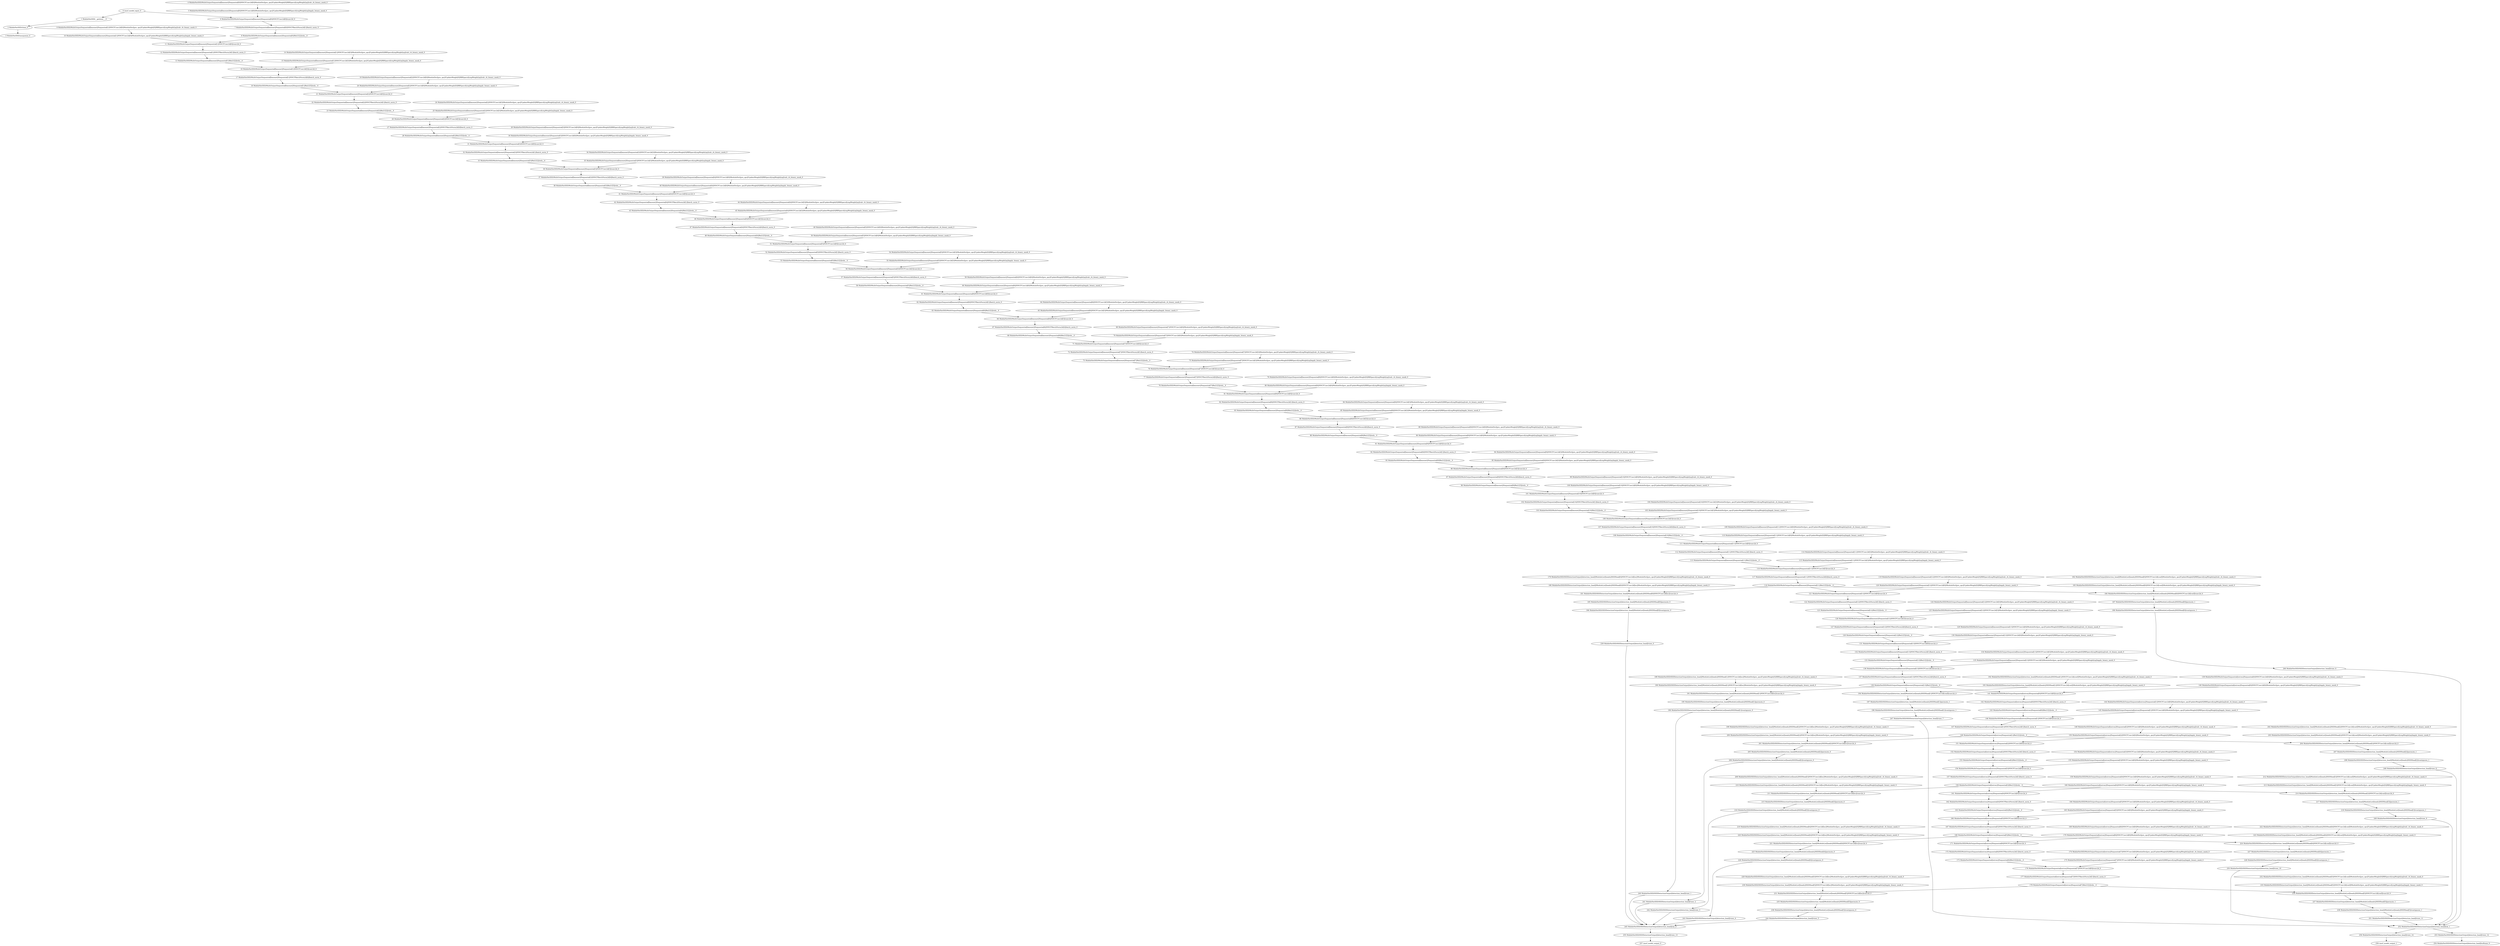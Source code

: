 strict digraph  {
"0 /nncf_model_input_0" [id=0, type=nncf_model_input];
"1 MobileNetSSD/__getitem___0" [id=1, type=__getitem__];
"2 MobileNetSSD/clone_0" [id=2, type=clone];
"3 MobileNetSSD/unsqueeze_0" [id=3, type=unsqueeze];
"4 MobileNetSSD/MultiOutputSequential[basenet]/Sequential[0]/NNCFConv2d[0]/ModuleDict[pre_ops]/UpdateWeight[0]/RBSparsifyingWeight[op]/calc_rb_binary_mask_0" [id=4, type=calc_rb_binary_mask];
"5 MobileNetSSD/MultiOutputSequential[basenet]/Sequential[0]/NNCFConv2d[0]/ModuleDict[pre_ops]/UpdateWeight[0]/RBSparsifyingWeight[op]/apply_binary_mask_0" [id=5, type=apply_binary_mask];
"6 MobileNetSSD/MultiOutputSequential[basenet]/Sequential[0]/NNCFConv2d[0]/conv2d_0" [id=6, type=conv2d];
"7 MobileNetSSD/MultiOutputSequential[basenet]/Sequential[0]/NNCFBatchNorm2d[1]/batch_norm_0" [id=7, type=batch_norm];
"8 MobileNetSSD/MultiOutputSequential[basenet]/Sequential[0]/ReLU[2]/relu__0" [id=8, type=relu_];
"9 MobileNetSSD/MultiOutputSequential[basenet]/Sequential[1]/NNCFConv2d[0]/ModuleDict[pre_ops]/UpdateWeight[0]/RBSparsifyingWeight[op]/calc_rb_binary_mask_0" [id=9, type=calc_rb_binary_mask];
"10 MobileNetSSD/MultiOutputSequential[basenet]/Sequential[1]/NNCFConv2d[0]/ModuleDict[pre_ops]/UpdateWeight[0]/RBSparsifyingWeight[op]/apply_binary_mask_0" [id=10, type=apply_binary_mask];
"11 MobileNetSSD/MultiOutputSequential[basenet]/Sequential[1]/NNCFConv2d[0]/conv2d_0" [id=11, type=conv2d];
"12 MobileNetSSD/MultiOutputSequential[basenet]/Sequential[1]/NNCFBatchNorm2d[1]/batch_norm_0" [id=12, type=batch_norm];
"13 MobileNetSSD/MultiOutputSequential[basenet]/Sequential[1]/ReLU[2]/relu__0" [id=13, type=relu_];
"14 MobileNetSSD/MultiOutputSequential[basenet]/Sequential[1]/NNCFConv2d[3]/ModuleDict[pre_ops]/UpdateWeight[0]/RBSparsifyingWeight[op]/calc_rb_binary_mask_0" [id=14, type=calc_rb_binary_mask];
"15 MobileNetSSD/MultiOutputSequential[basenet]/Sequential[1]/NNCFConv2d[3]/ModuleDict[pre_ops]/UpdateWeight[0]/RBSparsifyingWeight[op]/apply_binary_mask_0" [id=15, type=apply_binary_mask];
"16 MobileNetSSD/MultiOutputSequential[basenet]/Sequential[1]/NNCFConv2d[3]/conv2d_0" [id=16, type=conv2d];
"17 MobileNetSSD/MultiOutputSequential[basenet]/Sequential[1]/NNCFBatchNorm2d[4]/batch_norm_0" [id=17, type=batch_norm];
"18 MobileNetSSD/MultiOutputSequential[basenet]/Sequential[1]/ReLU[5]/relu__0" [id=18, type=relu_];
"19 MobileNetSSD/MultiOutputSequential[basenet]/Sequential[2]/NNCFConv2d[0]/ModuleDict[pre_ops]/UpdateWeight[0]/RBSparsifyingWeight[op]/calc_rb_binary_mask_0" [id=19, type=calc_rb_binary_mask];
"20 MobileNetSSD/MultiOutputSequential[basenet]/Sequential[2]/NNCFConv2d[0]/ModuleDict[pre_ops]/UpdateWeight[0]/RBSparsifyingWeight[op]/apply_binary_mask_0" [id=20, type=apply_binary_mask];
"21 MobileNetSSD/MultiOutputSequential[basenet]/Sequential[2]/NNCFConv2d[0]/conv2d_0" [id=21, type=conv2d];
"22 MobileNetSSD/MultiOutputSequential[basenet]/Sequential[2]/NNCFBatchNorm2d[1]/batch_norm_0" [id=22, type=batch_norm];
"23 MobileNetSSD/MultiOutputSequential[basenet]/Sequential[2]/ReLU[2]/relu__0" [id=23, type=relu_];
"24 MobileNetSSD/MultiOutputSequential[basenet]/Sequential[2]/NNCFConv2d[3]/ModuleDict[pre_ops]/UpdateWeight[0]/RBSparsifyingWeight[op]/calc_rb_binary_mask_0" [id=24, type=calc_rb_binary_mask];
"25 MobileNetSSD/MultiOutputSequential[basenet]/Sequential[2]/NNCFConv2d[3]/ModuleDict[pre_ops]/UpdateWeight[0]/RBSparsifyingWeight[op]/apply_binary_mask_0" [id=25, type=apply_binary_mask];
"26 MobileNetSSD/MultiOutputSequential[basenet]/Sequential[2]/NNCFConv2d[3]/conv2d_0" [id=26, type=conv2d];
"27 MobileNetSSD/MultiOutputSequential[basenet]/Sequential[2]/NNCFBatchNorm2d[4]/batch_norm_0" [id=27, type=batch_norm];
"28 MobileNetSSD/MultiOutputSequential[basenet]/Sequential[2]/ReLU[5]/relu__0" [id=28, type=relu_];
"29 MobileNetSSD/MultiOutputSequential[basenet]/Sequential[3]/NNCFConv2d[0]/ModuleDict[pre_ops]/UpdateWeight[0]/RBSparsifyingWeight[op]/calc_rb_binary_mask_0" [id=29, type=calc_rb_binary_mask];
"30 MobileNetSSD/MultiOutputSequential[basenet]/Sequential[3]/NNCFConv2d[0]/ModuleDict[pre_ops]/UpdateWeight[0]/RBSparsifyingWeight[op]/apply_binary_mask_0" [id=30, type=apply_binary_mask];
"31 MobileNetSSD/MultiOutputSequential[basenet]/Sequential[3]/NNCFConv2d[0]/conv2d_0" [id=31, type=conv2d];
"32 MobileNetSSD/MultiOutputSequential[basenet]/Sequential[3]/NNCFBatchNorm2d[1]/batch_norm_0" [id=32, type=batch_norm];
"33 MobileNetSSD/MultiOutputSequential[basenet]/Sequential[3]/ReLU[2]/relu__0" [id=33, type=relu_];
"34 MobileNetSSD/MultiOutputSequential[basenet]/Sequential[3]/NNCFConv2d[3]/ModuleDict[pre_ops]/UpdateWeight[0]/RBSparsifyingWeight[op]/calc_rb_binary_mask_0" [id=34, type=calc_rb_binary_mask];
"35 MobileNetSSD/MultiOutputSequential[basenet]/Sequential[3]/NNCFConv2d[3]/ModuleDict[pre_ops]/UpdateWeight[0]/RBSparsifyingWeight[op]/apply_binary_mask_0" [id=35, type=apply_binary_mask];
"36 MobileNetSSD/MultiOutputSequential[basenet]/Sequential[3]/NNCFConv2d[3]/conv2d_0" [id=36, type=conv2d];
"37 MobileNetSSD/MultiOutputSequential[basenet]/Sequential[3]/NNCFBatchNorm2d[4]/batch_norm_0" [id=37, type=batch_norm];
"38 MobileNetSSD/MultiOutputSequential[basenet]/Sequential[3]/ReLU[5]/relu__0" [id=38, type=relu_];
"39 MobileNetSSD/MultiOutputSequential[basenet]/Sequential[4]/NNCFConv2d[0]/ModuleDict[pre_ops]/UpdateWeight[0]/RBSparsifyingWeight[op]/calc_rb_binary_mask_0" [id=39, type=calc_rb_binary_mask];
"40 MobileNetSSD/MultiOutputSequential[basenet]/Sequential[4]/NNCFConv2d[0]/ModuleDict[pre_ops]/UpdateWeight[0]/RBSparsifyingWeight[op]/apply_binary_mask_0" [id=40, type=apply_binary_mask];
"41 MobileNetSSD/MultiOutputSequential[basenet]/Sequential[4]/NNCFConv2d[0]/conv2d_0" [id=41, type=conv2d];
"42 MobileNetSSD/MultiOutputSequential[basenet]/Sequential[4]/NNCFBatchNorm2d[1]/batch_norm_0" [id=42, type=batch_norm];
"43 MobileNetSSD/MultiOutputSequential[basenet]/Sequential[4]/ReLU[2]/relu__0" [id=43, type=relu_];
"44 MobileNetSSD/MultiOutputSequential[basenet]/Sequential[4]/NNCFConv2d[3]/ModuleDict[pre_ops]/UpdateWeight[0]/RBSparsifyingWeight[op]/calc_rb_binary_mask_0" [id=44, type=calc_rb_binary_mask];
"45 MobileNetSSD/MultiOutputSequential[basenet]/Sequential[4]/NNCFConv2d[3]/ModuleDict[pre_ops]/UpdateWeight[0]/RBSparsifyingWeight[op]/apply_binary_mask_0" [id=45, type=apply_binary_mask];
"46 MobileNetSSD/MultiOutputSequential[basenet]/Sequential[4]/NNCFConv2d[3]/conv2d_0" [id=46, type=conv2d];
"47 MobileNetSSD/MultiOutputSequential[basenet]/Sequential[4]/NNCFBatchNorm2d[4]/batch_norm_0" [id=47, type=batch_norm];
"48 MobileNetSSD/MultiOutputSequential[basenet]/Sequential[4]/ReLU[5]/relu__0" [id=48, type=relu_];
"49 MobileNetSSD/MultiOutputSequential[basenet]/Sequential[5]/NNCFConv2d[0]/ModuleDict[pre_ops]/UpdateWeight[0]/RBSparsifyingWeight[op]/calc_rb_binary_mask_0" [id=49, type=calc_rb_binary_mask];
"50 MobileNetSSD/MultiOutputSequential[basenet]/Sequential[5]/NNCFConv2d[0]/ModuleDict[pre_ops]/UpdateWeight[0]/RBSparsifyingWeight[op]/apply_binary_mask_0" [id=50, type=apply_binary_mask];
"51 MobileNetSSD/MultiOutputSequential[basenet]/Sequential[5]/NNCFConv2d[0]/conv2d_0" [id=51, type=conv2d];
"52 MobileNetSSD/MultiOutputSequential[basenet]/Sequential[5]/NNCFBatchNorm2d[1]/batch_norm_0" [id=52, type=batch_norm];
"53 MobileNetSSD/MultiOutputSequential[basenet]/Sequential[5]/ReLU[2]/relu__0" [id=53, type=relu_];
"54 MobileNetSSD/MultiOutputSequential[basenet]/Sequential[5]/NNCFConv2d[3]/ModuleDict[pre_ops]/UpdateWeight[0]/RBSparsifyingWeight[op]/calc_rb_binary_mask_0" [id=54, type=calc_rb_binary_mask];
"55 MobileNetSSD/MultiOutputSequential[basenet]/Sequential[5]/NNCFConv2d[3]/ModuleDict[pre_ops]/UpdateWeight[0]/RBSparsifyingWeight[op]/apply_binary_mask_0" [id=55, type=apply_binary_mask];
"56 MobileNetSSD/MultiOutputSequential[basenet]/Sequential[5]/NNCFConv2d[3]/conv2d_0" [id=56, type=conv2d];
"57 MobileNetSSD/MultiOutputSequential[basenet]/Sequential[5]/NNCFBatchNorm2d[4]/batch_norm_0" [id=57, type=batch_norm];
"58 MobileNetSSD/MultiOutputSequential[basenet]/Sequential[5]/ReLU[5]/relu__0" [id=58, type=relu_];
"59 MobileNetSSD/MultiOutputSequential[basenet]/Sequential[6]/NNCFConv2d[0]/ModuleDict[pre_ops]/UpdateWeight[0]/RBSparsifyingWeight[op]/calc_rb_binary_mask_0" [id=59, type=calc_rb_binary_mask];
"60 MobileNetSSD/MultiOutputSequential[basenet]/Sequential[6]/NNCFConv2d[0]/ModuleDict[pre_ops]/UpdateWeight[0]/RBSparsifyingWeight[op]/apply_binary_mask_0" [id=60, type=apply_binary_mask];
"61 MobileNetSSD/MultiOutputSequential[basenet]/Sequential[6]/NNCFConv2d[0]/conv2d_0" [id=61, type=conv2d];
"62 MobileNetSSD/MultiOutputSequential[basenet]/Sequential[6]/NNCFBatchNorm2d[1]/batch_norm_0" [id=62, type=batch_norm];
"63 MobileNetSSD/MultiOutputSequential[basenet]/Sequential[6]/ReLU[2]/relu__0" [id=63, type=relu_];
"64 MobileNetSSD/MultiOutputSequential[basenet]/Sequential[6]/NNCFConv2d[3]/ModuleDict[pre_ops]/UpdateWeight[0]/RBSparsifyingWeight[op]/calc_rb_binary_mask_0" [id=64, type=calc_rb_binary_mask];
"65 MobileNetSSD/MultiOutputSequential[basenet]/Sequential[6]/NNCFConv2d[3]/ModuleDict[pre_ops]/UpdateWeight[0]/RBSparsifyingWeight[op]/apply_binary_mask_0" [id=65, type=apply_binary_mask];
"66 MobileNetSSD/MultiOutputSequential[basenet]/Sequential[6]/NNCFConv2d[3]/conv2d_0" [id=66, type=conv2d];
"67 MobileNetSSD/MultiOutputSequential[basenet]/Sequential[6]/NNCFBatchNorm2d[4]/batch_norm_0" [id=67, type=batch_norm];
"68 MobileNetSSD/MultiOutputSequential[basenet]/Sequential[6]/ReLU[5]/relu__0" [id=68, type=relu_];
"69 MobileNetSSD/MultiOutputSequential[basenet]/Sequential[7]/NNCFConv2d[0]/ModuleDict[pre_ops]/UpdateWeight[0]/RBSparsifyingWeight[op]/calc_rb_binary_mask_0" [id=69, type=calc_rb_binary_mask];
"70 MobileNetSSD/MultiOutputSequential[basenet]/Sequential[7]/NNCFConv2d[0]/ModuleDict[pre_ops]/UpdateWeight[0]/RBSparsifyingWeight[op]/apply_binary_mask_0" [id=70, type=apply_binary_mask];
"71 MobileNetSSD/MultiOutputSequential[basenet]/Sequential[7]/NNCFConv2d[0]/conv2d_0" [id=71, type=conv2d];
"72 MobileNetSSD/MultiOutputSequential[basenet]/Sequential[7]/NNCFBatchNorm2d[1]/batch_norm_0" [id=72, type=batch_norm];
"73 MobileNetSSD/MultiOutputSequential[basenet]/Sequential[7]/ReLU[2]/relu__0" [id=73, type=relu_];
"74 MobileNetSSD/MultiOutputSequential[basenet]/Sequential[7]/NNCFConv2d[3]/ModuleDict[pre_ops]/UpdateWeight[0]/RBSparsifyingWeight[op]/calc_rb_binary_mask_0" [id=74, type=calc_rb_binary_mask];
"75 MobileNetSSD/MultiOutputSequential[basenet]/Sequential[7]/NNCFConv2d[3]/ModuleDict[pre_ops]/UpdateWeight[0]/RBSparsifyingWeight[op]/apply_binary_mask_0" [id=75, type=apply_binary_mask];
"76 MobileNetSSD/MultiOutputSequential[basenet]/Sequential[7]/NNCFConv2d[3]/conv2d_0" [id=76, type=conv2d];
"77 MobileNetSSD/MultiOutputSequential[basenet]/Sequential[7]/NNCFBatchNorm2d[4]/batch_norm_0" [id=77, type=batch_norm];
"78 MobileNetSSD/MultiOutputSequential[basenet]/Sequential[7]/ReLU[5]/relu__0" [id=78, type=relu_];
"79 MobileNetSSD/MultiOutputSequential[basenet]/Sequential[8]/NNCFConv2d[0]/ModuleDict[pre_ops]/UpdateWeight[0]/RBSparsifyingWeight[op]/calc_rb_binary_mask_0" [id=79, type=calc_rb_binary_mask];
"80 MobileNetSSD/MultiOutputSequential[basenet]/Sequential[8]/NNCFConv2d[0]/ModuleDict[pre_ops]/UpdateWeight[0]/RBSparsifyingWeight[op]/apply_binary_mask_0" [id=80, type=apply_binary_mask];
"81 MobileNetSSD/MultiOutputSequential[basenet]/Sequential[8]/NNCFConv2d[0]/conv2d_0" [id=81, type=conv2d];
"82 MobileNetSSD/MultiOutputSequential[basenet]/Sequential[8]/NNCFBatchNorm2d[1]/batch_norm_0" [id=82, type=batch_norm];
"83 MobileNetSSD/MultiOutputSequential[basenet]/Sequential[8]/ReLU[2]/relu__0" [id=83, type=relu_];
"84 MobileNetSSD/MultiOutputSequential[basenet]/Sequential[8]/NNCFConv2d[3]/ModuleDict[pre_ops]/UpdateWeight[0]/RBSparsifyingWeight[op]/calc_rb_binary_mask_0" [id=84, type=calc_rb_binary_mask];
"85 MobileNetSSD/MultiOutputSequential[basenet]/Sequential[8]/NNCFConv2d[3]/ModuleDict[pre_ops]/UpdateWeight[0]/RBSparsifyingWeight[op]/apply_binary_mask_0" [id=85, type=apply_binary_mask];
"86 MobileNetSSD/MultiOutputSequential[basenet]/Sequential[8]/NNCFConv2d[3]/conv2d_0" [id=86, type=conv2d];
"87 MobileNetSSD/MultiOutputSequential[basenet]/Sequential[8]/NNCFBatchNorm2d[4]/batch_norm_0" [id=87, type=batch_norm];
"88 MobileNetSSD/MultiOutputSequential[basenet]/Sequential[8]/ReLU[5]/relu__0" [id=88, type=relu_];
"89 MobileNetSSD/MultiOutputSequential[basenet]/Sequential[9]/NNCFConv2d[0]/ModuleDict[pre_ops]/UpdateWeight[0]/RBSparsifyingWeight[op]/calc_rb_binary_mask_0" [id=89, type=calc_rb_binary_mask];
"90 MobileNetSSD/MultiOutputSequential[basenet]/Sequential[9]/NNCFConv2d[0]/ModuleDict[pre_ops]/UpdateWeight[0]/RBSparsifyingWeight[op]/apply_binary_mask_0" [id=90, type=apply_binary_mask];
"91 MobileNetSSD/MultiOutputSequential[basenet]/Sequential[9]/NNCFConv2d[0]/conv2d_0" [id=91, type=conv2d];
"92 MobileNetSSD/MultiOutputSequential[basenet]/Sequential[9]/NNCFBatchNorm2d[1]/batch_norm_0" [id=92, type=batch_norm];
"93 MobileNetSSD/MultiOutputSequential[basenet]/Sequential[9]/ReLU[2]/relu__0" [id=93, type=relu_];
"94 MobileNetSSD/MultiOutputSequential[basenet]/Sequential[9]/NNCFConv2d[3]/ModuleDict[pre_ops]/UpdateWeight[0]/RBSparsifyingWeight[op]/calc_rb_binary_mask_0" [id=94, type=calc_rb_binary_mask];
"95 MobileNetSSD/MultiOutputSequential[basenet]/Sequential[9]/NNCFConv2d[3]/ModuleDict[pre_ops]/UpdateWeight[0]/RBSparsifyingWeight[op]/apply_binary_mask_0" [id=95, type=apply_binary_mask];
"96 MobileNetSSD/MultiOutputSequential[basenet]/Sequential[9]/NNCFConv2d[3]/conv2d_0" [id=96, type=conv2d];
"97 MobileNetSSD/MultiOutputSequential[basenet]/Sequential[9]/NNCFBatchNorm2d[4]/batch_norm_0" [id=97, type=batch_norm];
"98 MobileNetSSD/MultiOutputSequential[basenet]/Sequential[9]/ReLU[5]/relu__0" [id=98, type=relu_];
"99 MobileNetSSD/MultiOutputSequential[basenet]/Sequential[10]/NNCFConv2d[0]/ModuleDict[pre_ops]/UpdateWeight[0]/RBSparsifyingWeight[op]/calc_rb_binary_mask_0" [id=99, type=calc_rb_binary_mask];
"100 MobileNetSSD/MultiOutputSequential[basenet]/Sequential[10]/NNCFConv2d[0]/ModuleDict[pre_ops]/UpdateWeight[0]/RBSparsifyingWeight[op]/apply_binary_mask_0" [id=100, type=apply_binary_mask];
"101 MobileNetSSD/MultiOutputSequential[basenet]/Sequential[10]/NNCFConv2d[0]/conv2d_0" [id=101, type=conv2d];
"102 MobileNetSSD/MultiOutputSequential[basenet]/Sequential[10]/NNCFBatchNorm2d[1]/batch_norm_0" [id=102, type=batch_norm];
"103 MobileNetSSD/MultiOutputSequential[basenet]/Sequential[10]/ReLU[2]/relu__0" [id=103, type=relu_];
"104 MobileNetSSD/MultiOutputSequential[basenet]/Sequential[10]/NNCFConv2d[3]/ModuleDict[pre_ops]/UpdateWeight[0]/RBSparsifyingWeight[op]/calc_rb_binary_mask_0" [id=104, type=calc_rb_binary_mask];
"105 MobileNetSSD/MultiOutputSequential[basenet]/Sequential[10]/NNCFConv2d[3]/ModuleDict[pre_ops]/UpdateWeight[0]/RBSparsifyingWeight[op]/apply_binary_mask_0" [id=105, type=apply_binary_mask];
"106 MobileNetSSD/MultiOutputSequential[basenet]/Sequential[10]/NNCFConv2d[3]/conv2d_0" [id=106, type=conv2d];
"107 MobileNetSSD/MultiOutputSequential[basenet]/Sequential[10]/NNCFBatchNorm2d[4]/batch_norm_0" [id=107, type=batch_norm];
"108 MobileNetSSD/MultiOutputSequential[basenet]/Sequential[10]/ReLU[5]/relu__0" [id=108, type=relu_];
"109 MobileNetSSD/MultiOutputSequential[basenet]/Sequential[11]/NNCFConv2d[0]/ModuleDict[pre_ops]/UpdateWeight[0]/RBSparsifyingWeight[op]/calc_rb_binary_mask_0" [id=109, type=calc_rb_binary_mask];
"110 MobileNetSSD/MultiOutputSequential[basenet]/Sequential[11]/NNCFConv2d[0]/ModuleDict[pre_ops]/UpdateWeight[0]/RBSparsifyingWeight[op]/apply_binary_mask_0" [id=110, type=apply_binary_mask];
"111 MobileNetSSD/MultiOutputSequential[basenet]/Sequential[11]/NNCFConv2d[0]/conv2d_0" [id=111, type=conv2d];
"112 MobileNetSSD/MultiOutputSequential[basenet]/Sequential[11]/NNCFBatchNorm2d[1]/batch_norm_0" [id=112, type=batch_norm];
"113 MobileNetSSD/MultiOutputSequential[basenet]/Sequential[11]/ReLU[2]/relu__0" [id=113, type=relu_];
"114 MobileNetSSD/MultiOutputSequential[basenet]/Sequential[11]/NNCFConv2d[3]/ModuleDict[pre_ops]/UpdateWeight[0]/RBSparsifyingWeight[op]/calc_rb_binary_mask_0" [id=114, type=calc_rb_binary_mask];
"115 MobileNetSSD/MultiOutputSequential[basenet]/Sequential[11]/NNCFConv2d[3]/ModuleDict[pre_ops]/UpdateWeight[0]/RBSparsifyingWeight[op]/apply_binary_mask_0" [id=115, type=apply_binary_mask];
"116 MobileNetSSD/MultiOutputSequential[basenet]/Sequential[11]/NNCFConv2d[3]/conv2d_0" [id=116, type=conv2d];
"117 MobileNetSSD/MultiOutputSequential[basenet]/Sequential[11]/NNCFBatchNorm2d[4]/batch_norm_0" [id=117, type=batch_norm];
"118 MobileNetSSD/MultiOutputSequential[basenet]/Sequential[11]/ReLU[5]/relu__0" [id=118, type=relu_];
"119 MobileNetSSD/MultiOutputSequential[basenet]/Sequential[12]/NNCFConv2d[0]/ModuleDict[pre_ops]/UpdateWeight[0]/RBSparsifyingWeight[op]/calc_rb_binary_mask_0" [id=119, type=calc_rb_binary_mask];
"120 MobileNetSSD/MultiOutputSequential[basenet]/Sequential[12]/NNCFConv2d[0]/ModuleDict[pre_ops]/UpdateWeight[0]/RBSparsifyingWeight[op]/apply_binary_mask_0" [id=120, type=apply_binary_mask];
"121 MobileNetSSD/MultiOutputSequential[basenet]/Sequential[12]/NNCFConv2d[0]/conv2d_0" [id=121, type=conv2d];
"122 MobileNetSSD/MultiOutputSequential[basenet]/Sequential[12]/NNCFBatchNorm2d[1]/batch_norm_0" [id=122, type=batch_norm];
"123 MobileNetSSD/MultiOutputSequential[basenet]/Sequential[12]/ReLU[2]/relu__0" [id=123, type=relu_];
"124 MobileNetSSD/MultiOutputSequential[basenet]/Sequential[12]/NNCFConv2d[3]/ModuleDict[pre_ops]/UpdateWeight[0]/RBSparsifyingWeight[op]/calc_rb_binary_mask_0" [id=124, type=calc_rb_binary_mask];
"125 MobileNetSSD/MultiOutputSequential[basenet]/Sequential[12]/NNCFConv2d[3]/ModuleDict[pre_ops]/UpdateWeight[0]/RBSparsifyingWeight[op]/apply_binary_mask_0" [id=125, type=apply_binary_mask];
"126 MobileNetSSD/MultiOutputSequential[basenet]/Sequential[12]/NNCFConv2d[3]/conv2d_0" [id=126, type=conv2d];
"127 MobileNetSSD/MultiOutputSequential[basenet]/Sequential[12]/NNCFBatchNorm2d[4]/batch_norm_0" [id=127, type=batch_norm];
"128 MobileNetSSD/MultiOutputSequential[basenet]/Sequential[12]/ReLU[5]/relu__0" [id=128, type=relu_];
"129 MobileNetSSD/MultiOutputSequential[basenet]/Sequential[13]/NNCFConv2d[0]/ModuleDict[pre_ops]/UpdateWeight[0]/RBSparsifyingWeight[op]/calc_rb_binary_mask_0" [id=129, type=calc_rb_binary_mask];
"130 MobileNetSSD/MultiOutputSequential[basenet]/Sequential[13]/NNCFConv2d[0]/ModuleDict[pre_ops]/UpdateWeight[0]/RBSparsifyingWeight[op]/apply_binary_mask_0" [id=130, type=apply_binary_mask];
"131 MobileNetSSD/MultiOutputSequential[basenet]/Sequential[13]/NNCFConv2d[0]/conv2d_0" [id=131, type=conv2d];
"132 MobileNetSSD/MultiOutputSequential[basenet]/Sequential[13]/NNCFBatchNorm2d[1]/batch_norm_0" [id=132, type=batch_norm];
"133 MobileNetSSD/MultiOutputSequential[basenet]/Sequential[13]/ReLU[2]/relu__0" [id=133, type=relu_];
"134 MobileNetSSD/MultiOutputSequential[basenet]/Sequential[13]/NNCFConv2d[3]/ModuleDict[pre_ops]/UpdateWeight[0]/RBSparsifyingWeight[op]/calc_rb_binary_mask_0" [id=134, type=calc_rb_binary_mask];
"135 MobileNetSSD/MultiOutputSequential[basenet]/Sequential[13]/NNCFConv2d[3]/ModuleDict[pre_ops]/UpdateWeight[0]/RBSparsifyingWeight[op]/apply_binary_mask_0" [id=135, type=apply_binary_mask];
"136 MobileNetSSD/MultiOutputSequential[basenet]/Sequential[13]/NNCFConv2d[3]/conv2d_0" [id=136, type=conv2d];
"137 MobileNetSSD/MultiOutputSequential[basenet]/Sequential[13]/NNCFBatchNorm2d[4]/batch_norm_0" [id=137, type=batch_norm];
"138 MobileNetSSD/MultiOutputSequential[basenet]/Sequential[13]/ReLU[5]/relu__0" [id=138, type=relu_];
"139 MobileNetSSD/MultiOutputSequential[extras]/Sequential[0]/NNCFConv2d[0]/ModuleDict[pre_ops]/UpdateWeight[0]/RBSparsifyingWeight[op]/calc_rb_binary_mask_0" [id=139, type=calc_rb_binary_mask];
"140 MobileNetSSD/MultiOutputSequential[extras]/Sequential[0]/NNCFConv2d[0]/ModuleDict[pre_ops]/UpdateWeight[0]/RBSparsifyingWeight[op]/apply_binary_mask_0" [id=140, type=apply_binary_mask];
"141 MobileNetSSD/MultiOutputSequential[extras]/Sequential[0]/NNCFConv2d[0]/conv2d_0" [id=141, type=conv2d];
"142 MobileNetSSD/MultiOutputSequential[extras]/Sequential[0]/NNCFBatchNorm2d[1]/batch_norm_0" [id=142, type=batch_norm];
"143 MobileNetSSD/MultiOutputSequential[extras]/Sequential[0]/ReLU[2]/relu__0" [id=143, type=relu_];
"144 MobileNetSSD/MultiOutputSequential[extras]/Sequential[1]/NNCFConv2d[0]/ModuleDict[pre_ops]/UpdateWeight[0]/RBSparsifyingWeight[op]/calc_rb_binary_mask_0" [id=144, type=calc_rb_binary_mask];
"145 MobileNetSSD/MultiOutputSequential[extras]/Sequential[1]/NNCFConv2d[0]/ModuleDict[pre_ops]/UpdateWeight[0]/RBSparsifyingWeight[op]/apply_binary_mask_0" [id=145, type=apply_binary_mask];
"146 MobileNetSSD/MultiOutputSequential[extras]/Sequential[1]/NNCFConv2d[0]/conv2d_0" [id=146, type=conv2d];
"147 MobileNetSSD/MultiOutputSequential[extras]/Sequential[1]/NNCFBatchNorm2d[1]/batch_norm_0" [id=147, type=batch_norm];
"148 MobileNetSSD/MultiOutputSequential[extras]/Sequential[1]/ReLU[2]/relu__0" [id=148, type=relu_];
"149 MobileNetSSD/MultiOutputSequential[extras]/Sequential[2]/NNCFConv2d[0]/ModuleDict[pre_ops]/UpdateWeight[0]/RBSparsifyingWeight[op]/calc_rb_binary_mask_0" [id=149, type=calc_rb_binary_mask];
"150 MobileNetSSD/MultiOutputSequential[extras]/Sequential[2]/NNCFConv2d[0]/ModuleDict[pre_ops]/UpdateWeight[0]/RBSparsifyingWeight[op]/apply_binary_mask_0" [id=150, type=apply_binary_mask];
"151 MobileNetSSD/MultiOutputSequential[extras]/Sequential[2]/NNCFConv2d[0]/conv2d_0" [id=151, type=conv2d];
"152 MobileNetSSD/MultiOutputSequential[extras]/Sequential[2]/NNCFBatchNorm2d[1]/batch_norm_0" [id=152, type=batch_norm];
"153 MobileNetSSD/MultiOutputSequential[extras]/Sequential[2]/ReLU[2]/relu__0" [id=153, type=relu_];
"154 MobileNetSSD/MultiOutputSequential[extras]/Sequential[3]/NNCFConv2d[0]/ModuleDict[pre_ops]/UpdateWeight[0]/RBSparsifyingWeight[op]/calc_rb_binary_mask_0" [id=154, type=calc_rb_binary_mask];
"155 MobileNetSSD/MultiOutputSequential[extras]/Sequential[3]/NNCFConv2d[0]/ModuleDict[pre_ops]/UpdateWeight[0]/RBSparsifyingWeight[op]/apply_binary_mask_0" [id=155, type=apply_binary_mask];
"156 MobileNetSSD/MultiOutputSequential[extras]/Sequential[3]/NNCFConv2d[0]/conv2d_0" [id=156, type=conv2d];
"157 MobileNetSSD/MultiOutputSequential[extras]/Sequential[3]/NNCFBatchNorm2d[1]/batch_norm_0" [id=157, type=batch_norm];
"158 MobileNetSSD/MultiOutputSequential[extras]/Sequential[3]/ReLU[2]/relu__0" [id=158, type=relu_];
"159 MobileNetSSD/MultiOutputSequential[extras]/Sequential[4]/NNCFConv2d[0]/ModuleDict[pre_ops]/UpdateWeight[0]/RBSparsifyingWeight[op]/calc_rb_binary_mask_0" [id=159, type=calc_rb_binary_mask];
"160 MobileNetSSD/MultiOutputSequential[extras]/Sequential[4]/NNCFConv2d[0]/ModuleDict[pre_ops]/UpdateWeight[0]/RBSparsifyingWeight[op]/apply_binary_mask_0" [id=160, type=apply_binary_mask];
"161 MobileNetSSD/MultiOutputSequential[extras]/Sequential[4]/NNCFConv2d[0]/conv2d_0" [id=161, type=conv2d];
"162 MobileNetSSD/MultiOutputSequential[extras]/Sequential[4]/NNCFBatchNorm2d[1]/batch_norm_0" [id=162, type=batch_norm];
"163 MobileNetSSD/MultiOutputSequential[extras]/Sequential[4]/ReLU[2]/relu__0" [id=163, type=relu_];
"164 MobileNetSSD/MultiOutputSequential[extras]/Sequential[5]/NNCFConv2d[0]/ModuleDict[pre_ops]/UpdateWeight[0]/RBSparsifyingWeight[op]/calc_rb_binary_mask_0" [id=164, type=calc_rb_binary_mask];
"165 MobileNetSSD/MultiOutputSequential[extras]/Sequential[5]/NNCFConv2d[0]/ModuleDict[pre_ops]/UpdateWeight[0]/RBSparsifyingWeight[op]/apply_binary_mask_0" [id=165, type=apply_binary_mask];
"166 MobileNetSSD/MultiOutputSequential[extras]/Sequential[5]/NNCFConv2d[0]/conv2d_0" [id=166, type=conv2d];
"167 MobileNetSSD/MultiOutputSequential[extras]/Sequential[5]/NNCFBatchNorm2d[1]/batch_norm_0" [id=167, type=batch_norm];
"168 MobileNetSSD/MultiOutputSequential[extras]/Sequential[5]/ReLU[2]/relu__0" [id=168, type=relu_];
"169 MobileNetSSD/MultiOutputSequential[extras]/Sequential[6]/NNCFConv2d[0]/ModuleDict[pre_ops]/UpdateWeight[0]/RBSparsifyingWeight[op]/calc_rb_binary_mask_0" [id=169, type=calc_rb_binary_mask];
"170 MobileNetSSD/MultiOutputSequential[extras]/Sequential[6]/NNCFConv2d[0]/ModuleDict[pre_ops]/UpdateWeight[0]/RBSparsifyingWeight[op]/apply_binary_mask_0" [id=170, type=apply_binary_mask];
"171 MobileNetSSD/MultiOutputSequential[extras]/Sequential[6]/NNCFConv2d[0]/conv2d_0" [id=171, type=conv2d];
"172 MobileNetSSD/MultiOutputSequential[extras]/Sequential[6]/NNCFBatchNorm2d[1]/batch_norm_0" [id=172, type=batch_norm];
"173 MobileNetSSD/MultiOutputSequential[extras]/Sequential[6]/ReLU[2]/relu__0" [id=173, type=relu_];
"174 MobileNetSSD/MultiOutputSequential[extras]/Sequential[7]/NNCFConv2d[0]/ModuleDict[pre_ops]/UpdateWeight[0]/RBSparsifyingWeight[op]/calc_rb_binary_mask_0" [id=174, type=calc_rb_binary_mask];
"175 MobileNetSSD/MultiOutputSequential[extras]/Sequential[7]/NNCFConv2d[0]/ModuleDict[pre_ops]/UpdateWeight[0]/RBSparsifyingWeight[op]/apply_binary_mask_0" [id=175, type=apply_binary_mask];
"176 MobileNetSSD/MultiOutputSequential[extras]/Sequential[7]/NNCFConv2d[0]/conv2d_0" [id=176, type=conv2d];
"177 MobileNetSSD/MultiOutputSequential[extras]/Sequential[7]/NNCFBatchNorm2d[1]/batch_norm_0" [id=177, type=batch_norm];
"178 MobileNetSSD/MultiOutputSequential[extras]/Sequential[7]/ReLU[2]/relu__0" [id=178, type=relu_];
"179 MobileNetSSD/SSDDetectionOutput[detection_head]/ModuleList[heads]/SSDHead[0]/NNCFConv2d[loc]/ModuleDict[pre_ops]/UpdateWeight[0]/RBSparsifyingWeight[op]/calc_rb_binary_mask_0" [id=179, type=calc_rb_binary_mask];
"180 MobileNetSSD/SSDDetectionOutput[detection_head]/ModuleList[heads]/SSDHead[0]/NNCFConv2d[loc]/ModuleDict[pre_ops]/UpdateWeight[0]/RBSparsifyingWeight[op]/apply_binary_mask_0" [id=180, type=apply_binary_mask];
"181 MobileNetSSD/SSDDetectionOutput[detection_head]/ModuleList[heads]/SSDHead[0]/NNCFConv2d[loc]/conv2d_0" [id=181, type=conv2d];
"182 MobileNetSSD/SSDDetectionOutput[detection_head]/ModuleList[heads]/SSDHead[0]/NNCFConv2d[conf]/ModuleDict[pre_ops]/UpdateWeight[0]/RBSparsifyingWeight[op]/calc_rb_binary_mask_0" [id=182, type=calc_rb_binary_mask];
"183 MobileNetSSD/SSDDetectionOutput[detection_head]/ModuleList[heads]/SSDHead[0]/NNCFConv2d[conf]/ModuleDict[pre_ops]/UpdateWeight[0]/RBSparsifyingWeight[op]/apply_binary_mask_0" [id=183, type=apply_binary_mask];
"184 MobileNetSSD/SSDDetectionOutput[detection_head]/ModuleList[heads]/SSDHead[0]/NNCFConv2d[conf]/conv2d_0" [id=184, type=conv2d];
"185 MobileNetSSD/SSDDetectionOutput[detection_head]/ModuleList[heads]/SSDHead[0]/permute_0" [id=185, type=permute];
"186 MobileNetSSD/SSDDetectionOutput[detection_head]/ModuleList[heads]/SSDHead[0]/contiguous_0" [id=186, type=contiguous];
"187 MobileNetSSD/SSDDetectionOutput[detection_head]/ModuleList[heads]/SSDHead[0]/permute_1" [id=187, type=permute];
"188 MobileNetSSD/SSDDetectionOutput[detection_head]/ModuleList[heads]/SSDHead[0]/contiguous_1" [id=188, type=contiguous];
"189 MobileNetSSD/SSDDetectionOutput[detection_head]/ModuleList[heads]/SSDHead[1]/NNCFConv2d[loc]/ModuleDict[pre_ops]/UpdateWeight[0]/RBSparsifyingWeight[op]/calc_rb_binary_mask_0" [id=189, type=calc_rb_binary_mask];
"190 MobileNetSSD/SSDDetectionOutput[detection_head]/ModuleList[heads]/SSDHead[1]/NNCFConv2d[loc]/ModuleDict[pre_ops]/UpdateWeight[0]/RBSparsifyingWeight[op]/apply_binary_mask_0" [id=190, type=apply_binary_mask];
"191 MobileNetSSD/SSDDetectionOutput[detection_head]/ModuleList[heads]/SSDHead[1]/NNCFConv2d[loc]/conv2d_0" [id=191, type=conv2d];
"192 MobileNetSSD/SSDDetectionOutput[detection_head]/ModuleList[heads]/SSDHead[1]/NNCFConv2d[conf]/ModuleDict[pre_ops]/UpdateWeight[0]/RBSparsifyingWeight[op]/calc_rb_binary_mask_0" [id=192, type=calc_rb_binary_mask];
"193 MobileNetSSD/SSDDetectionOutput[detection_head]/ModuleList[heads]/SSDHead[1]/NNCFConv2d[conf]/ModuleDict[pre_ops]/UpdateWeight[0]/RBSparsifyingWeight[op]/apply_binary_mask_0" [id=193, type=apply_binary_mask];
"194 MobileNetSSD/SSDDetectionOutput[detection_head]/ModuleList[heads]/SSDHead[1]/NNCFConv2d[conf]/conv2d_0" [id=194, type=conv2d];
"195 MobileNetSSD/SSDDetectionOutput[detection_head]/ModuleList[heads]/SSDHead[1]/permute_0" [id=195, type=permute];
"196 MobileNetSSD/SSDDetectionOutput[detection_head]/ModuleList[heads]/SSDHead[1]/contiguous_0" [id=196, type=contiguous];
"197 MobileNetSSD/SSDDetectionOutput[detection_head]/ModuleList[heads]/SSDHead[1]/permute_1" [id=197, type=permute];
"198 MobileNetSSD/SSDDetectionOutput[detection_head]/ModuleList[heads]/SSDHead[1]/contiguous_1" [id=198, type=contiguous];
"199 MobileNetSSD/SSDDetectionOutput[detection_head]/ModuleList[heads]/SSDHead[2]/NNCFConv2d[loc]/ModuleDict[pre_ops]/UpdateWeight[0]/RBSparsifyingWeight[op]/calc_rb_binary_mask_0" [id=199, type=calc_rb_binary_mask];
"200 MobileNetSSD/SSDDetectionOutput[detection_head]/ModuleList[heads]/SSDHead[2]/NNCFConv2d[loc]/ModuleDict[pre_ops]/UpdateWeight[0]/RBSparsifyingWeight[op]/apply_binary_mask_0" [id=200, type=apply_binary_mask];
"201 MobileNetSSD/SSDDetectionOutput[detection_head]/ModuleList[heads]/SSDHead[2]/NNCFConv2d[loc]/conv2d_0" [id=201, type=conv2d];
"202 MobileNetSSD/SSDDetectionOutput[detection_head]/ModuleList[heads]/SSDHead[2]/NNCFConv2d[conf]/ModuleDict[pre_ops]/UpdateWeight[0]/RBSparsifyingWeight[op]/calc_rb_binary_mask_0" [id=202, type=calc_rb_binary_mask];
"203 MobileNetSSD/SSDDetectionOutput[detection_head]/ModuleList[heads]/SSDHead[2]/NNCFConv2d[conf]/ModuleDict[pre_ops]/UpdateWeight[0]/RBSparsifyingWeight[op]/apply_binary_mask_0" [id=203, type=apply_binary_mask];
"204 MobileNetSSD/SSDDetectionOutput[detection_head]/ModuleList[heads]/SSDHead[2]/NNCFConv2d[conf]/conv2d_0" [id=204, type=conv2d];
"205 MobileNetSSD/SSDDetectionOutput[detection_head]/ModuleList[heads]/SSDHead[2]/permute_0" [id=205, type=permute];
"206 MobileNetSSD/SSDDetectionOutput[detection_head]/ModuleList[heads]/SSDHead[2]/contiguous_0" [id=206, type=contiguous];
"207 MobileNetSSD/SSDDetectionOutput[detection_head]/ModuleList[heads]/SSDHead[2]/permute_1" [id=207, type=permute];
"208 MobileNetSSD/SSDDetectionOutput[detection_head]/ModuleList[heads]/SSDHead[2]/contiguous_1" [id=208, type=contiguous];
"209 MobileNetSSD/SSDDetectionOutput[detection_head]/ModuleList[heads]/SSDHead[3]/NNCFConv2d[loc]/ModuleDict[pre_ops]/UpdateWeight[0]/RBSparsifyingWeight[op]/calc_rb_binary_mask_0" [id=209, type=calc_rb_binary_mask];
"210 MobileNetSSD/SSDDetectionOutput[detection_head]/ModuleList[heads]/SSDHead[3]/NNCFConv2d[loc]/ModuleDict[pre_ops]/UpdateWeight[0]/RBSparsifyingWeight[op]/apply_binary_mask_0" [id=210, type=apply_binary_mask];
"211 MobileNetSSD/SSDDetectionOutput[detection_head]/ModuleList[heads]/SSDHead[3]/NNCFConv2d[loc]/conv2d_0" [id=211, type=conv2d];
"212 MobileNetSSD/SSDDetectionOutput[detection_head]/ModuleList[heads]/SSDHead[3]/NNCFConv2d[conf]/ModuleDict[pre_ops]/UpdateWeight[0]/RBSparsifyingWeight[op]/calc_rb_binary_mask_0" [id=212, type=calc_rb_binary_mask];
"213 MobileNetSSD/SSDDetectionOutput[detection_head]/ModuleList[heads]/SSDHead[3]/NNCFConv2d[conf]/ModuleDict[pre_ops]/UpdateWeight[0]/RBSparsifyingWeight[op]/apply_binary_mask_0" [id=213, type=apply_binary_mask];
"214 MobileNetSSD/SSDDetectionOutput[detection_head]/ModuleList[heads]/SSDHead[3]/NNCFConv2d[conf]/conv2d_0" [id=214, type=conv2d];
"215 MobileNetSSD/SSDDetectionOutput[detection_head]/ModuleList[heads]/SSDHead[3]/permute_0" [id=215, type=permute];
"216 MobileNetSSD/SSDDetectionOutput[detection_head]/ModuleList[heads]/SSDHead[3]/contiguous_0" [id=216, type=contiguous];
"217 MobileNetSSD/SSDDetectionOutput[detection_head]/ModuleList[heads]/SSDHead[3]/permute_1" [id=217, type=permute];
"218 MobileNetSSD/SSDDetectionOutput[detection_head]/ModuleList[heads]/SSDHead[3]/contiguous_1" [id=218, type=contiguous];
"219 MobileNetSSD/SSDDetectionOutput[detection_head]/ModuleList[heads]/SSDHead[4]/NNCFConv2d[loc]/ModuleDict[pre_ops]/UpdateWeight[0]/RBSparsifyingWeight[op]/calc_rb_binary_mask_0" [id=219, type=calc_rb_binary_mask];
"220 MobileNetSSD/SSDDetectionOutput[detection_head]/ModuleList[heads]/SSDHead[4]/NNCFConv2d[loc]/ModuleDict[pre_ops]/UpdateWeight[0]/RBSparsifyingWeight[op]/apply_binary_mask_0" [id=220, type=apply_binary_mask];
"221 MobileNetSSD/SSDDetectionOutput[detection_head]/ModuleList[heads]/SSDHead[4]/NNCFConv2d[loc]/conv2d_0" [id=221, type=conv2d];
"222 MobileNetSSD/SSDDetectionOutput[detection_head]/ModuleList[heads]/SSDHead[4]/NNCFConv2d[conf]/ModuleDict[pre_ops]/UpdateWeight[0]/RBSparsifyingWeight[op]/calc_rb_binary_mask_0" [id=222, type=calc_rb_binary_mask];
"223 MobileNetSSD/SSDDetectionOutput[detection_head]/ModuleList[heads]/SSDHead[4]/NNCFConv2d[conf]/ModuleDict[pre_ops]/UpdateWeight[0]/RBSparsifyingWeight[op]/apply_binary_mask_0" [id=223, type=apply_binary_mask];
"224 MobileNetSSD/SSDDetectionOutput[detection_head]/ModuleList[heads]/SSDHead[4]/NNCFConv2d[conf]/conv2d_0" [id=224, type=conv2d];
"225 MobileNetSSD/SSDDetectionOutput[detection_head]/ModuleList[heads]/SSDHead[4]/permute_0" [id=225, type=permute];
"226 MobileNetSSD/SSDDetectionOutput[detection_head]/ModuleList[heads]/SSDHead[4]/contiguous_0" [id=226, type=contiguous];
"227 MobileNetSSD/SSDDetectionOutput[detection_head]/ModuleList[heads]/SSDHead[4]/permute_1" [id=227, type=permute];
"228 MobileNetSSD/SSDDetectionOutput[detection_head]/ModuleList[heads]/SSDHead[4]/contiguous_1" [id=228, type=contiguous];
"229 MobileNetSSD/SSDDetectionOutput[detection_head]/ModuleList[heads]/SSDHead[5]/NNCFConv2d[loc]/ModuleDict[pre_ops]/UpdateWeight[0]/RBSparsifyingWeight[op]/calc_rb_binary_mask_0" [id=229, type=calc_rb_binary_mask];
"230 MobileNetSSD/SSDDetectionOutput[detection_head]/ModuleList[heads]/SSDHead[5]/NNCFConv2d[loc]/ModuleDict[pre_ops]/UpdateWeight[0]/RBSparsifyingWeight[op]/apply_binary_mask_0" [id=230, type=apply_binary_mask];
"231 MobileNetSSD/SSDDetectionOutput[detection_head]/ModuleList[heads]/SSDHead[5]/NNCFConv2d[loc]/conv2d_0" [id=231, type=conv2d];
"232 MobileNetSSD/SSDDetectionOutput[detection_head]/ModuleList[heads]/SSDHead[5]/NNCFConv2d[conf]/ModuleDict[pre_ops]/UpdateWeight[0]/RBSparsifyingWeight[op]/calc_rb_binary_mask_0" [id=232, type=calc_rb_binary_mask];
"233 MobileNetSSD/SSDDetectionOutput[detection_head]/ModuleList[heads]/SSDHead[5]/NNCFConv2d[conf]/ModuleDict[pre_ops]/UpdateWeight[0]/RBSparsifyingWeight[op]/apply_binary_mask_0" [id=233, type=apply_binary_mask];
"234 MobileNetSSD/SSDDetectionOutput[detection_head]/ModuleList[heads]/SSDHead[5]/NNCFConv2d[conf]/conv2d_0" [id=234, type=conv2d];
"235 MobileNetSSD/SSDDetectionOutput[detection_head]/ModuleList[heads]/SSDHead[5]/permute_0" [id=235, type=permute];
"236 MobileNetSSD/SSDDetectionOutput[detection_head]/ModuleList[heads]/SSDHead[5]/contiguous_0" [id=236, type=contiguous];
"237 MobileNetSSD/SSDDetectionOutput[detection_head]/ModuleList[heads]/SSDHead[5]/permute_1" [id=237, type=permute];
"238 MobileNetSSD/SSDDetectionOutput[detection_head]/ModuleList[heads]/SSDHead[5]/contiguous_1" [id=238, type=contiguous];
"239 MobileNetSSD/SSDDetectionOutput[detection_head]/view_0" [id=239, type=view];
"240 MobileNetSSD/SSDDetectionOutput[detection_head]/view_1" [id=240, type=view];
"241 MobileNetSSD/SSDDetectionOutput[detection_head]/view_2" [id=241, type=view];
"242 MobileNetSSD/SSDDetectionOutput[detection_head]/view_3" [id=242, type=view];
"243 MobileNetSSD/SSDDetectionOutput[detection_head]/view_4" [id=243, type=view];
"244 MobileNetSSD/SSDDetectionOutput[detection_head]/view_5" [id=244, type=view];
"245 MobileNetSSD/SSDDetectionOutput[detection_head]/cat_0" [id=245, type=cat];
"246 MobileNetSSD/SSDDetectionOutput[detection_head]/view_6" [id=246, type=view];
"247 MobileNetSSD/SSDDetectionOutput[detection_head]/view_7" [id=247, type=view];
"248 MobileNetSSD/SSDDetectionOutput[detection_head]/view_8" [id=248, type=view];
"249 MobileNetSSD/SSDDetectionOutput[detection_head]/view_9" [id=249, type=view];
"250 MobileNetSSD/SSDDetectionOutput[detection_head]/view_10" [id=250, type=view];
"251 MobileNetSSD/SSDDetectionOutput[detection_head]/view_11" [id=251, type=view];
"252 MobileNetSSD/SSDDetectionOutput[detection_head]/cat_1" [id=252, type=cat];
"253 MobileNetSSD/SSDDetectionOutput[detection_head]/view_12" [id=253, type=view];
"254 MobileNetSSD/SSDDetectionOutput[detection_head]/softmax_0" [id=254, type=softmax];
"255 MobileNetSSD/SSDDetectionOutput[detection_head]/view_13" [id=255, type=view];
"256 MobileNetSSD/SSDDetectionOutput[detection_head]/view_14" [id=256, type=view];
"257 /nncf_model_output_0" [id=257, type=nncf_model_output];
"258 /nncf_model_output_1" [id=258, type=nncf_model_output];
"0 /nncf_model_input_0" -> "1 MobileNetSSD/__getitem___0";
"0 /nncf_model_input_0" -> "6 MobileNetSSD/MultiOutputSequential[basenet]/Sequential[0]/NNCFConv2d[0]/conv2d_0";
"1 MobileNetSSD/__getitem___0" -> "2 MobileNetSSD/clone_0";
"2 MobileNetSSD/clone_0" -> "3 MobileNetSSD/unsqueeze_0";
"4 MobileNetSSD/MultiOutputSequential[basenet]/Sequential[0]/NNCFConv2d[0]/ModuleDict[pre_ops]/UpdateWeight[0]/RBSparsifyingWeight[op]/calc_rb_binary_mask_0" -> "5 MobileNetSSD/MultiOutputSequential[basenet]/Sequential[0]/NNCFConv2d[0]/ModuleDict[pre_ops]/UpdateWeight[0]/RBSparsifyingWeight[op]/apply_binary_mask_0";
"5 MobileNetSSD/MultiOutputSequential[basenet]/Sequential[0]/NNCFConv2d[0]/ModuleDict[pre_ops]/UpdateWeight[0]/RBSparsifyingWeight[op]/apply_binary_mask_0" -> "6 MobileNetSSD/MultiOutputSequential[basenet]/Sequential[0]/NNCFConv2d[0]/conv2d_0";
"6 MobileNetSSD/MultiOutputSequential[basenet]/Sequential[0]/NNCFConv2d[0]/conv2d_0" -> "7 MobileNetSSD/MultiOutputSequential[basenet]/Sequential[0]/NNCFBatchNorm2d[1]/batch_norm_0";
"7 MobileNetSSD/MultiOutputSequential[basenet]/Sequential[0]/NNCFBatchNorm2d[1]/batch_norm_0" -> "8 MobileNetSSD/MultiOutputSequential[basenet]/Sequential[0]/ReLU[2]/relu__0";
"8 MobileNetSSD/MultiOutputSequential[basenet]/Sequential[0]/ReLU[2]/relu__0" -> "11 MobileNetSSD/MultiOutputSequential[basenet]/Sequential[1]/NNCFConv2d[0]/conv2d_0";
"9 MobileNetSSD/MultiOutputSequential[basenet]/Sequential[1]/NNCFConv2d[0]/ModuleDict[pre_ops]/UpdateWeight[0]/RBSparsifyingWeight[op]/calc_rb_binary_mask_0" -> "10 MobileNetSSD/MultiOutputSequential[basenet]/Sequential[1]/NNCFConv2d[0]/ModuleDict[pre_ops]/UpdateWeight[0]/RBSparsifyingWeight[op]/apply_binary_mask_0";
"10 MobileNetSSD/MultiOutputSequential[basenet]/Sequential[1]/NNCFConv2d[0]/ModuleDict[pre_ops]/UpdateWeight[0]/RBSparsifyingWeight[op]/apply_binary_mask_0" -> "11 MobileNetSSD/MultiOutputSequential[basenet]/Sequential[1]/NNCFConv2d[0]/conv2d_0";
"11 MobileNetSSD/MultiOutputSequential[basenet]/Sequential[1]/NNCFConv2d[0]/conv2d_0" -> "12 MobileNetSSD/MultiOutputSequential[basenet]/Sequential[1]/NNCFBatchNorm2d[1]/batch_norm_0";
"12 MobileNetSSD/MultiOutputSequential[basenet]/Sequential[1]/NNCFBatchNorm2d[1]/batch_norm_0" -> "13 MobileNetSSD/MultiOutputSequential[basenet]/Sequential[1]/ReLU[2]/relu__0";
"13 MobileNetSSD/MultiOutputSequential[basenet]/Sequential[1]/ReLU[2]/relu__0" -> "16 MobileNetSSD/MultiOutputSequential[basenet]/Sequential[1]/NNCFConv2d[3]/conv2d_0";
"14 MobileNetSSD/MultiOutputSequential[basenet]/Sequential[1]/NNCFConv2d[3]/ModuleDict[pre_ops]/UpdateWeight[0]/RBSparsifyingWeight[op]/calc_rb_binary_mask_0" -> "15 MobileNetSSD/MultiOutputSequential[basenet]/Sequential[1]/NNCFConv2d[3]/ModuleDict[pre_ops]/UpdateWeight[0]/RBSparsifyingWeight[op]/apply_binary_mask_0";
"15 MobileNetSSD/MultiOutputSequential[basenet]/Sequential[1]/NNCFConv2d[3]/ModuleDict[pre_ops]/UpdateWeight[0]/RBSparsifyingWeight[op]/apply_binary_mask_0" -> "16 MobileNetSSD/MultiOutputSequential[basenet]/Sequential[1]/NNCFConv2d[3]/conv2d_0";
"16 MobileNetSSD/MultiOutputSequential[basenet]/Sequential[1]/NNCFConv2d[3]/conv2d_0" -> "17 MobileNetSSD/MultiOutputSequential[basenet]/Sequential[1]/NNCFBatchNorm2d[4]/batch_norm_0";
"17 MobileNetSSD/MultiOutputSequential[basenet]/Sequential[1]/NNCFBatchNorm2d[4]/batch_norm_0" -> "18 MobileNetSSD/MultiOutputSequential[basenet]/Sequential[1]/ReLU[5]/relu__0";
"18 MobileNetSSD/MultiOutputSequential[basenet]/Sequential[1]/ReLU[5]/relu__0" -> "21 MobileNetSSD/MultiOutputSequential[basenet]/Sequential[2]/NNCFConv2d[0]/conv2d_0";
"19 MobileNetSSD/MultiOutputSequential[basenet]/Sequential[2]/NNCFConv2d[0]/ModuleDict[pre_ops]/UpdateWeight[0]/RBSparsifyingWeight[op]/calc_rb_binary_mask_0" -> "20 MobileNetSSD/MultiOutputSequential[basenet]/Sequential[2]/NNCFConv2d[0]/ModuleDict[pre_ops]/UpdateWeight[0]/RBSparsifyingWeight[op]/apply_binary_mask_0";
"20 MobileNetSSD/MultiOutputSequential[basenet]/Sequential[2]/NNCFConv2d[0]/ModuleDict[pre_ops]/UpdateWeight[0]/RBSparsifyingWeight[op]/apply_binary_mask_0" -> "21 MobileNetSSD/MultiOutputSequential[basenet]/Sequential[2]/NNCFConv2d[0]/conv2d_0";
"21 MobileNetSSD/MultiOutputSequential[basenet]/Sequential[2]/NNCFConv2d[0]/conv2d_0" -> "22 MobileNetSSD/MultiOutputSequential[basenet]/Sequential[2]/NNCFBatchNorm2d[1]/batch_norm_0";
"22 MobileNetSSD/MultiOutputSequential[basenet]/Sequential[2]/NNCFBatchNorm2d[1]/batch_norm_0" -> "23 MobileNetSSD/MultiOutputSequential[basenet]/Sequential[2]/ReLU[2]/relu__0";
"23 MobileNetSSD/MultiOutputSequential[basenet]/Sequential[2]/ReLU[2]/relu__0" -> "26 MobileNetSSD/MultiOutputSequential[basenet]/Sequential[2]/NNCFConv2d[3]/conv2d_0";
"24 MobileNetSSD/MultiOutputSequential[basenet]/Sequential[2]/NNCFConv2d[3]/ModuleDict[pre_ops]/UpdateWeight[0]/RBSparsifyingWeight[op]/calc_rb_binary_mask_0" -> "25 MobileNetSSD/MultiOutputSequential[basenet]/Sequential[2]/NNCFConv2d[3]/ModuleDict[pre_ops]/UpdateWeight[0]/RBSparsifyingWeight[op]/apply_binary_mask_0";
"25 MobileNetSSD/MultiOutputSequential[basenet]/Sequential[2]/NNCFConv2d[3]/ModuleDict[pre_ops]/UpdateWeight[0]/RBSparsifyingWeight[op]/apply_binary_mask_0" -> "26 MobileNetSSD/MultiOutputSequential[basenet]/Sequential[2]/NNCFConv2d[3]/conv2d_0";
"26 MobileNetSSD/MultiOutputSequential[basenet]/Sequential[2]/NNCFConv2d[3]/conv2d_0" -> "27 MobileNetSSD/MultiOutputSequential[basenet]/Sequential[2]/NNCFBatchNorm2d[4]/batch_norm_0";
"27 MobileNetSSD/MultiOutputSequential[basenet]/Sequential[2]/NNCFBatchNorm2d[4]/batch_norm_0" -> "28 MobileNetSSD/MultiOutputSequential[basenet]/Sequential[2]/ReLU[5]/relu__0";
"28 MobileNetSSD/MultiOutputSequential[basenet]/Sequential[2]/ReLU[5]/relu__0" -> "31 MobileNetSSD/MultiOutputSequential[basenet]/Sequential[3]/NNCFConv2d[0]/conv2d_0";
"29 MobileNetSSD/MultiOutputSequential[basenet]/Sequential[3]/NNCFConv2d[0]/ModuleDict[pre_ops]/UpdateWeight[0]/RBSparsifyingWeight[op]/calc_rb_binary_mask_0" -> "30 MobileNetSSD/MultiOutputSequential[basenet]/Sequential[3]/NNCFConv2d[0]/ModuleDict[pre_ops]/UpdateWeight[0]/RBSparsifyingWeight[op]/apply_binary_mask_0";
"30 MobileNetSSD/MultiOutputSequential[basenet]/Sequential[3]/NNCFConv2d[0]/ModuleDict[pre_ops]/UpdateWeight[0]/RBSparsifyingWeight[op]/apply_binary_mask_0" -> "31 MobileNetSSD/MultiOutputSequential[basenet]/Sequential[3]/NNCFConv2d[0]/conv2d_0";
"31 MobileNetSSD/MultiOutputSequential[basenet]/Sequential[3]/NNCFConv2d[0]/conv2d_0" -> "32 MobileNetSSD/MultiOutputSequential[basenet]/Sequential[3]/NNCFBatchNorm2d[1]/batch_norm_0";
"32 MobileNetSSD/MultiOutputSequential[basenet]/Sequential[3]/NNCFBatchNorm2d[1]/batch_norm_0" -> "33 MobileNetSSD/MultiOutputSequential[basenet]/Sequential[3]/ReLU[2]/relu__0";
"33 MobileNetSSD/MultiOutputSequential[basenet]/Sequential[3]/ReLU[2]/relu__0" -> "36 MobileNetSSD/MultiOutputSequential[basenet]/Sequential[3]/NNCFConv2d[3]/conv2d_0";
"34 MobileNetSSD/MultiOutputSequential[basenet]/Sequential[3]/NNCFConv2d[3]/ModuleDict[pre_ops]/UpdateWeight[0]/RBSparsifyingWeight[op]/calc_rb_binary_mask_0" -> "35 MobileNetSSD/MultiOutputSequential[basenet]/Sequential[3]/NNCFConv2d[3]/ModuleDict[pre_ops]/UpdateWeight[0]/RBSparsifyingWeight[op]/apply_binary_mask_0";
"35 MobileNetSSD/MultiOutputSequential[basenet]/Sequential[3]/NNCFConv2d[3]/ModuleDict[pre_ops]/UpdateWeight[0]/RBSparsifyingWeight[op]/apply_binary_mask_0" -> "36 MobileNetSSD/MultiOutputSequential[basenet]/Sequential[3]/NNCFConv2d[3]/conv2d_0";
"36 MobileNetSSD/MultiOutputSequential[basenet]/Sequential[3]/NNCFConv2d[3]/conv2d_0" -> "37 MobileNetSSD/MultiOutputSequential[basenet]/Sequential[3]/NNCFBatchNorm2d[4]/batch_norm_0";
"37 MobileNetSSD/MultiOutputSequential[basenet]/Sequential[3]/NNCFBatchNorm2d[4]/batch_norm_0" -> "38 MobileNetSSD/MultiOutputSequential[basenet]/Sequential[3]/ReLU[5]/relu__0";
"38 MobileNetSSD/MultiOutputSequential[basenet]/Sequential[3]/ReLU[5]/relu__0" -> "41 MobileNetSSD/MultiOutputSequential[basenet]/Sequential[4]/NNCFConv2d[0]/conv2d_0";
"39 MobileNetSSD/MultiOutputSequential[basenet]/Sequential[4]/NNCFConv2d[0]/ModuleDict[pre_ops]/UpdateWeight[0]/RBSparsifyingWeight[op]/calc_rb_binary_mask_0" -> "40 MobileNetSSD/MultiOutputSequential[basenet]/Sequential[4]/NNCFConv2d[0]/ModuleDict[pre_ops]/UpdateWeight[0]/RBSparsifyingWeight[op]/apply_binary_mask_0";
"40 MobileNetSSD/MultiOutputSequential[basenet]/Sequential[4]/NNCFConv2d[0]/ModuleDict[pre_ops]/UpdateWeight[0]/RBSparsifyingWeight[op]/apply_binary_mask_0" -> "41 MobileNetSSD/MultiOutputSequential[basenet]/Sequential[4]/NNCFConv2d[0]/conv2d_0";
"41 MobileNetSSD/MultiOutputSequential[basenet]/Sequential[4]/NNCFConv2d[0]/conv2d_0" -> "42 MobileNetSSD/MultiOutputSequential[basenet]/Sequential[4]/NNCFBatchNorm2d[1]/batch_norm_0";
"42 MobileNetSSD/MultiOutputSequential[basenet]/Sequential[4]/NNCFBatchNorm2d[1]/batch_norm_0" -> "43 MobileNetSSD/MultiOutputSequential[basenet]/Sequential[4]/ReLU[2]/relu__0";
"43 MobileNetSSD/MultiOutputSequential[basenet]/Sequential[4]/ReLU[2]/relu__0" -> "46 MobileNetSSD/MultiOutputSequential[basenet]/Sequential[4]/NNCFConv2d[3]/conv2d_0";
"44 MobileNetSSD/MultiOutputSequential[basenet]/Sequential[4]/NNCFConv2d[3]/ModuleDict[pre_ops]/UpdateWeight[0]/RBSparsifyingWeight[op]/calc_rb_binary_mask_0" -> "45 MobileNetSSD/MultiOutputSequential[basenet]/Sequential[4]/NNCFConv2d[3]/ModuleDict[pre_ops]/UpdateWeight[0]/RBSparsifyingWeight[op]/apply_binary_mask_0";
"45 MobileNetSSD/MultiOutputSequential[basenet]/Sequential[4]/NNCFConv2d[3]/ModuleDict[pre_ops]/UpdateWeight[0]/RBSparsifyingWeight[op]/apply_binary_mask_0" -> "46 MobileNetSSD/MultiOutputSequential[basenet]/Sequential[4]/NNCFConv2d[3]/conv2d_0";
"46 MobileNetSSD/MultiOutputSequential[basenet]/Sequential[4]/NNCFConv2d[3]/conv2d_0" -> "47 MobileNetSSD/MultiOutputSequential[basenet]/Sequential[4]/NNCFBatchNorm2d[4]/batch_norm_0";
"47 MobileNetSSD/MultiOutputSequential[basenet]/Sequential[4]/NNCFBatchNorm2d[4]/batch_norm_0" -> "48 MobileNetSSD/MultiOutputSequential[basenet]/Sequential[4]/ReLU[5]/relu__0";
"48 MobileNetSSD/MultiOutputSequential[basenet]/Sequential[4]/ReLU[5]/relu__0" -> "51 MobileNetSSD/MultiOutputSequential[basenet]/Sequential[5]/NNCFConv2d[0]/conv2d_0";
"49 MobileNetSSD/MultiOutputSequential[basenet]/Sequential[5]/NNCFConv2d[0]/ModuleDict[pre_ops]/UpdateWeight[0]/RBSparsifyingWeight[op]/calc_rb_binary_mask_0" -> "50 MobileNetSSD/MultiOutputSequential[basenet]/Sequential[5]/NNCFConv2d[0]/ModuleDict[pre_ops]/UpdateWeight[0]/RBSparsifyingWeight[op]/apply_binary_mask_0";
"50 MobileNetSSD/MultiOutputSequential[basenet]/Sequential[5]/NNCFConv2d[0]/ModuleDict[pre_ops]/UpdateWeight[0]/RBSparsifyingWeight[op]/apply_binary_mask_0" -> "51 MobileNetSSD/MultiOutputSequential[basenet]/Sequential[5]/NNCFConv2d[0]/conv2d_0";
"51 MobileNetSSD/MultiOutputSequential[basenet]/Sequential[5]/NNCFConv2d[0]/conv2d_0" -> "52 MobileNetSSD/MultiOutputSequential[basenet]/Sequential[5]/NNCFBatchNorm2d[1]/batch_norm_0";
"52 MobileNetSSD/MultiOutputSequential[basenet]/Sequential[5]/NNCFBatchNorm2d[1]/batch_norm_0" -> "53 MobileNetSSD/MultiOutputSequential[basenet]/Sequential[5]/ReLU[2]/relu__0";
"53 MobileNetSSD/MultiOutputSequential[basenet]/Sequential[5]/ReLU[2]/relu__0" -> "56 MobileNetSSD/MultiOutputSequential[basenet]/Sequential[5]/NNCFConv2d[3]/conv2d_0";
"54 MobileNetSSD/MultiOutputSequential[basenet]/Sequential[5]/NNCFConv2d[3]/ModuleDict[pre_ops]/UpdateWeight[0]/RBSparsifyingWeight[op]/calc_rb_binary_mask_0" -> "55 MobileNetSSD/MultiOutputSequential[basenet]/Sequential[5]/NNCFConv2d[3]/ModuleDict[pre_ops]/UpdateWeight[0]/RBSparsifyingWeight[op]/apply_binary_mask_0";
"55 MobileNetSSD/MultiOutputSequential[basenet]/Sequential[5]/NNCFConv2d[3]/ModuleDict[pre_ops]/UpdateWeight[0]/RBSparsifyingWeight[op]/apply_binary_mask_0" -> "56 MobileNetSSD/MultiOutputSequential[basenet]/Sequential[5]/NNCFConv2d[3]/conv2d_0";
"56 MobileNetSSD/MultiOutputSequential[basenet]/Sequential[5]/NNCFConv2d[3]/conv2d_0" -> "57 MobileNetSSD/MultiOutputSequential[basenet]/Sequential[5]/NNCFBatchNorm2d[4]/batch_norm_0";
"57 MobileNetSSD/MultiOutputSequential[basenet]/Sequential[5]/NNCFBatchNorm2d[4]/batch_norm_0" -> "58 MobileNetSSD/MultiOutputSequential[basenet]/Sequential[5]/ReLU[5]/relu__0";
"58 MobileNetSSD/MultiOutputSequential[basenet]/Sequential[5]/ReLU[5]/relu__0" -> "61 MobileNetSSD/MultiOutputSequential[basenet]/Sequential[6]/NNCFConv2d[0]/conv2d_0";
"59 MobileNetSSD/MultiOutputSequential[basenet]/Sequential[6]/NNCFConv2d[0]/ModuleDict[pre_ops]/UpdateWeight[0]/RBSparsifyingWeight[op]/calc_rb_binary_mask_0" -> "60 MobileNetSSD/MultiOutputSequential[basenet]/Sequential[6]/NNCFConv2d[0]/ModuleDict[pre_ops]/UpdateWeight[0]/RBSparsifyingWeight[op]/apply_binary_mask_0";
"60 MobileNetSSD/MultiOutputSequential[basenet]/Sequential[6]/NNCFConv2d[0]/ModuleDict[pre_ops]/UpdateWeight[0]/RBSparsifyingWeight[op]/apply_binary_mask_0" -> "61 MobileNetSSD/MultiOutputSequential[basenet]/Sequential[6]/NNCFConv2d[0]/conv2d_0";
"61 MobileNetSSD/MultiOutputSequential[basenet]/Sequential[6]/NNCFConv2d[0]/conv2d_0" -> "62 MobileNetSSD/MultiOutputSequential[basenet]/Sequential[6]/NNCFBatchNorm2d[1]/batch_norm_0";
"62 MobileNetSSD/MultiOutputSequential[basenet]/Sequential[6]/NNCFBatchNorm2d[1]/batch_norm_0" -> "63 MobileNetSSD/MultiOutputSequential[basenet]/Sequential[6]/ReLU[2]/relu__0";
"63 MobileNetSSD/MultiOutputSequential[basenet]/Sequential[6]/ReLU[2]/relu__0" -> "66 MobileNetSSD/MultiOutputSequential[basenet]/Sequential[6]/NNCFConv2d[3]/conv2d_0";
"64 MobileNetSSD/MultiOutputSequential[basenet]/Sequential[6]/NNCFConv2d[3]/ModuleDict[pre_ops]/UpdateWeight[0]/RBSparsifyingWeight[op]/calc_rb_binary_mask_0" -> "65 MobileNetSSD/MultiOutputSequential[basenet]/Sequential[6]/NNCFConv2d[3]/ModuleDict[pre_ops]/UpdateWeight[0]/RBSparsifyingWeight[op]/apply_binary_mask_0";
"65 MobileNetSSD/MultiOutputSequential[basenet]/Sequential[6]/NNCFConv2d[3]/ModuleDict[pre_ops]/UpdateWeight[0]/RBSparsifyingWeight[op]/apply_binary_mask_0" -> "66 MobileNetSSD/MultiOutputSequential[basenet]/Sequential[6]/NNCFConv2d[3]/conv2d_0";
"66 MobileNetSSD/MultiOutputSequential[basenet]/Sequential[6]/NNCFConv2d[3]/conv2d_0" -> "67 MobileNetSSD/MultiOutputSequential[basenet]/Sequential[6]/NNCFBatchNorm2d[4]/batch_norm_0";
"67 MobileNetSSD/MultiOutputSequential[basenet]/Sequential[6]/NNCFBatchNorm2d[4]/batch_norm_0" -> "68 MobileNetSSD/MultiOutputSequential[basenet]/Sequential[6]/ReLU[5]/relu__0";
"68 MobileNetSSD/MultiOutputSequential[basenet]/Sequential[6]/ReLU[5]/relu__0" -> "71 MobileNetSSD/MultiOutputSequential[basenet]/Sequential[7]/NNCFConv2d[0]/conv2d_0";
"69 MobileNetSSD/MultiOutputSequential[basenet]/Sequential[7]/NNCFConv2d[0]/ModuleDict[pre_ops]/UpdateWeight[0]/RBSparsifyingWeight[op]/calc_rb_binary_mask_0" -> "70 MobileNetSSD/MultiOutputSequential[basenet]/Sequential[7]/NNCFConv2d[0]/ModuleDict[pre_ops]/UpdateWeight[0]/RBSparsifyingWeight[op]/apply_binary_mask_0";
"70 MobileNetSSD/MultiOutputSequential[basenet]/Sequential[7]/NNCFConv2d[0]/ModuleDict[pre_ops]/UpdateWeight[0]/RBSparsifyingWeight[op]/apply_binary_mask_0" -> "71 MobileNetSSD/MultiOutputSequential[basenet]/Sequential[7]/NNCFConv2d[0]/conv2d_0";
"71 MobileNetSSD/MultiOutputSequential[basenet]/Sequential[7]/NNCFConv2d[0]/conv2d_0" -> "72 MobileNetSSD/MultiOutputSequential[basenet]/Sequential[7]/NNCFBatchNorm2d[1]/batch_norm_0";
"72 MobileNetSSD/MultiOutputSequential[basenet]/Sequential[7]/NNCFBatchNorm2d[1]/batch_norm_0" -> "73 MobileNetSSD/MultiOutputSequential[basenet]/Sequential[7]/ReLU[2]/relu__0";
"73 MobileNetSSD/MultiOutputSequential[basenet]/Sequential[7]/ReLU[2]/relu__0" -> "76 MobileNetSSD/MultiOutputSequential[basenet]/Sequential[7]/NNCFConv2d[3]/conv2d_0";
"74 MobileNetSSD/MultiOutputSequential[basenet]/Sequential[7]/NNCFConv2d[3]/ModuleDict[pre_ops]/UpdateWeight[0]/RBSparsifyingWeight[op]/calc_rb_binary_mask_0" -> "75 MobileNetSSD/MultiOutputSequential[basenet]/Sequential[7]/NNCFConv2d[3]/ModuleDict[pre_ops]/UpdateWeight[0]/RBSparsifyingWeight[op]/apply_binary_mask_0";
"75 MobileNetSSD/MultiOutputSequential[basenet]/Sequential[7]/NNCFConv2d[3]/ModuleDict[pre_ops]/UpdateWeight[0]/RBSparsifyingWeight[op]/apply_binary_mask_0" -> "76 MobileNetSSD/MultiOutputSequential[basenet]/Sequential[7]/NNCFConv2d[3]/conv2d_0";
"76 MobileNetSSD/MultiOutputSequential[basenet]/Sequential[7]/NNCFConv2d[3]/conv2d_0" -> "77 MobileNetSSD/MultiOutputSequential[basenet]/Sequential[7]/NNCFBatchNorm2d[4]/batch_norm_0";
"77 MobileNetSSD/MultiOutputSequential[basenet]/Sequential[7]/NNCFBatchNorm2d[4]/batch_norm_0" -> "78 MobileNetSSD/MultiOutputSequential[basenet]/Sequential[7]/ReLU[5]/relu__0";
"78 MobileNetSSD/MultiOutputSequential[basenet]/Sequential[7]/ReLU[5]/relu__0" -> "81 MobileNetSSD/MultiOutputSequential[basenet]/Sequential[8]/NNCFConv2d[0]/conv2d_0";
"79 MobileNetSSD/MultiOutputSequential[basenet]/Sequential[8]/NNCFConv2d[0]/ModuleDict[pre_ops]/UpdateWeight[0]/RBSparsifyingWeight[op]/calc_rb_binary_mask_0" -> "80 MobileNetSSD/MultiOutputSequential[basenet]/Sequential[8]/NNCFConv2d[0]/ModuleDict[pre_ops]/UpdateWeight[0]/RBSparsifyingWeight[op]/apply_binary_mask_0";
"80 MobileNetSSD/MultiOutputSequential[basenet]/Sequential[8]/NNCFConv2d[0]/ModuleDict[pre_ops]/UpdateWeight[0]/RBSparsifyingWeight[op]/apply_binary_mask_0" -> "81 MobileNetSSD/MultiOutputSequential[basenet]/Sequential[8]/NNCFConv2d[0]/conv2d_0";
"81 MobileNetSSD/MultiOutputSequential[basenet]/Sequential[8]/NNCFConv2d[0]/conv2d_0" -> "82 MobileNetSSD/MultiOutputSequential[basenet]/Sequential[8]/NNCFBatchNorm2d[1]/batch_norm_0";
"82 MobileNetSSD/MultiOutputSequential[basenet]/Sequential[8]/NNCFBatchNorm2d[1]/batch_norm_0" -> "83 MobileNetSSD/MultiOutputSequential[basenet]/Sequential[8]/ReLU[2]/relu__0";
"83 MobileNetSSD/MultiOutputSequential[basenet]/Sequential[8]/ReLU[2]/relu__0" -> "86 MobileNetSSD/MultiOutputSequential[basenet]/Sequential[8]/NNCFConv2d[3]/conv2d_0";
"84 MobileNetSSD/MultiOutputSequential[basenet]/Sequential[8]/NNCFConv2d[3]/ModuleDict[pre_ops]/UpdateWeight[0]/RBSparsifyingWeight[op]/calc_rb_binary_mask_0" -> "85 MobileNetSSD/MultiOutputSequential[basenet]/Sequential[8]/NNCFConv2d[3]/ModuleDict[pre_ops]/UpdateWeight[0]/RBSparsifyingWeight[op]/apply_binary_mask_0";
"85 MobileNetSSD/MultiOutputSequential[basenet]/Sequential[8]/NNCFConv2d[3]/ModuleDict[pre_ops]/UpdateWeight[0]/RBSparsifyingWeight[op]/apply_binary_mask_0" -> "86 MobileNetSSD/MultiOutputSequential[basenet]/Sequential[8]/NNCFConv2d[3]/conv2d_0";
"86 MobileNetSSD/MultiOutputSequential[basenet]/Sequential[8]/NNCFConv2d[3]/conv2d_0" -> "87 MobileNetSSD/MultiOutputSequential[basenet]/Sequential[8]/NNCFBatchNorm2d[4]/batch_norm_0";
"87 MobileNetSSD/MultiOutputSequential[basenet]/Sequential[8]/NNCFBatchNorm2d[4]/batch_norm_0" -> "88 MobileNetSSD/MultiOutputSequential[basenet]/Sequential[8]/ReLU[5]/relu__0";
"88 MobileNetSSD/MultiOutputSequential[basenet]/Sequential[8]/ReLU[5]/relu__0" -> "91 MobileNetSSD/MultiOutputSequential[basenet]/Sequential[9]/NNCFConv2d[0]/conv2d_0";
"89 MobileNetSSD/MultiOutputSequential[basenet]/Sequential[9]/NNCFConv2d[0]/ModuleDict[pre_ops]/UpdateWeight[0]/RBSparsifyingWeight[op]/calc_rb_binary_mask_0" -> "90 MobileNetSSD/MultiOutputSequential[basenet]/Sequential[9]/NNCFConv2d[0]/ModuleDict[pre_ops]/UpdateWeight[0]/RBSparsifyingWeight[op]/apply_binary_mask_0";
"90 MobileNetSSD/MultiOutputSequential[basenet]/Sequential[9]/NNCFConv2d[0]/ModuleDict[pre_ops]/UpdateWeight[0]/RBSparsifyingWeight[op]/apply_binary_mask_0" -> "91 MobileNetSSD/MultiOutputSequential[basenet]/Sequential[9]/NNCFConv2d[0]/conv2d_0";
"91 MobileNetSSD/MultiOutputSequential[basenet]/Sequential[9]/NNCFConv2d[0]/conv2d_0" -> "92 MobileNetSSD/MultiOutputSequential[basenet]/Sequential[9]/NNCFBatchNorm2d[1]/batch_norm_0";
"92 MobileNetSSD/MultiOutputSequential[basenet]/Sequential[9]/NNCFBatchNorm2d[1]/batch_norm_0" -> "93 MobileNetSSD/MultiOutputSequential[basenet]/Sequential[9]/ReLU[2]/relu__0";
"93 MobileNetSSD/MultiOutputSequential[basenet]/Sequential[9]/ReLU[2]/relu__0" -> "96 MobileNetSSD/MultiOutputSequential[basenet]/Sequential[9]/NNCFConv2d[3]/conv2d_0";
"94 MobileNetSSD/MultiOutputSequential[basenet]/Sequential[9]/NNCFConv2d[3]/ModuleDict[pre_ops]/UpdateWeight[0]/RBSparsifyingWeight[op]/calc_rb_binary_mask_0" -> "95 MobileNetSSD/MultiOutputSequential[basenet]/Sequential[9]/NNCFConv2d[3]/ModuleDict[pre_ops]/UpdateWeight[0]/RBSparsifyingWeight[op]/apply_binary_mask_0";
"95 MobileNetSSD/MultiOutputSequential[basenet]/Sequential[9]/NNCFConv2d[3]/ModuleDict[pre_ops]/UpdateWeight[0]/RBSparsifyingWeight[op]/apply_binary_mask_0" -> "96 MobileNetSSD/MultiOutputSequential[basenet]/Sequential[9]/NNCFConv2d[3]/conv2d_0";
"96 MobileNetSSD/MultiOutputSequential[basenet]/Sequential[9]/NNCFConv2d[3]/conv2d_0" -> "97 MobileNetSSD/MultiOutputSequential[basenet]/Sequential[9]/NNCFBatchNorm2d[4]/batch_norm_0";
"97 MobileNetSSD/MultiOutputSequential[basenet]/Sequential[9]/NNCFBatchNorm2d[4]/batch_norm_0" -> "98 MobileNetSSD/MultiOutputSequential[basenet]/Sequential[9]/ReLU[5]/relu__0";
"98 MobileNetSSD/MultiOutputSequential[basenet]/Sequential[9]/ReLU[5]/relu__0" -> "101 MobileNetSSD/MultiOutputSequential[basenet]/Sequential[10]/NNCFConv2d[0]/conv2d_0";
"99 MobileNetSSD/MultiOutputSequential[basenet]/Sequential[10]/NNCFConv2d[0]/ModuleDict[pre_ops]/UpdateWeight[0]/RBSparsifyingWeight[op]/calc_rb_binary_mask_0" -> "100 MobileNetSSD/MultiOutputSequential[basenet]/Sequential[10]/NNCFConv2d[0]/ModuleDict[pre_ops]/UpdateWeight[0]/RBSparsifyingWeight[op]/apply_binary_mask_0";
"100 MobileNetSSD/MultiOutputSequential[basenet]/Sequential[10]/NNCFConv2d[0]/ModuleDict[pre_ops]/UpdateWeight[0]/RBSparsifyingWeight[op]/apply_binary_mask_0" -> "101 MobileNetSSD/MultiOutputSequential[basenet]/Sequential[10]/NNCFConv2d[0]/conv2d_0";
"101 MobileNetSSD/MultiOutputSequential[basenet]/Sequential[10]/NNCFConv2d[0]/conv2d_0" -> "102 MobileNetSSD/MultiOutputSequential[basenet]/Sequential[10]/NNCFBatchNorm2d[1]/batch_norm_0";
"102 MobileNetSSD/MultiOutputSequential[basenet]/Sequential[10]/NNCFBatchNorm2d[1]/batch_norm_0" -> "103 MobileNetSSD/MultiOutputSequential[basenet]/Sequential[10]/ReLU[2]/relu__0";
"103 MobileNetSSD/MultiOutputSequential[basenet]/Sequential[10]/ReLU[2]/relu__0" -> "106 MobileNetSSD/MultiOutputSequential[basenet]/Sequential[10]/NNCFConv2d[3]/conv2d_0";
"104 MobileNetSSD/MultiOutputSequential[basenet]/Sequential[10]/NNCFConv2d[3]/ModuleDict[pre_ops]/UpdateWeight[0]/RBSparsifyingWeight[op]/calc_rb_binary_mask_0" -> "105 MobileNetSSD/MultiOutputSequential[basenet]/Sequential[10]/NNCFConv2d[3]/ModuleDict[pre_ops]/UpdateWeight[0]/RBSparsifyingWeight[op]/apply_binary_mask_0";
"105 MobileNetSSD/MultiOutputSequential[basenet]/Sequential[10]/NNCFConv2d[3]/ModuleDict[pre_ops]/UpdateWeight[0]/RBSparsifyingWeight[op]/apply_binary_mask_0" -> "106 MobileNetSSD/MultiOutputSequential[basenet]/Sequential[10]/NNCFConv2d[3]/conv2d_0";
"106 MobileNetSSD/MultiOutputSequential[basenet]/Sequential[10]/NNCFConv2d[3]/conv2d_0" -> "107 MobileNetSSD/MultiOutputSequential[basenet]/Sequential[10]/NNCFBatchNorm2d[4]/batch_norm_0";
"107 MobileNetSSD/MultiOutputSequential[basenet]/Sequential[10]/NNCFBatchNorm2d[4]/batch_norm_0" -> "108 MobileNetSSD/MultiOutputSequential[basenet]/Sequential[10]/ReLU[5]/relu__0";
"108 MobileNetSSD/MultiOutputSequential[basenet]/Sequential[10]/ReLU[5]/relu__0" -> "111 MobileNetSSD/MultiOutputSequential[basenet]/Sequential[11]/NNCFConv2d[0]/conv2d_0";
"109 MobileNetSSD/MultiOutputSequential[basenet]/Sequential[11]/NNCFConv2d[0]/ModuleDict[pre_ops]/UpdateWeight[0]/RBSparsifyingWeight[op]/calc_rb_binary_mask_0" -> "110 MobileNetSSD/MultiOutputSequential[basenet]/Sequential[11]/NNCFConv2d[0]/ModuleDict[pre_ops]/UpdateWeight[0]/RBSparsifyingWeight[op]/apply_binary_mask_0";
"110 MobileNetSSD/MultiOutputSequential[basenet]/Sequential[11]/NNCFConv2d[0]/ModuleDict[pre_ops]/UpdateWeight[0]/RBSparsifyingWeight[op]/apply_binary_mask_0" -> "111 MobileNetSSD/MultiOutputSequential[basenet]/Sequential[11]/NNCFConv2d[0]/conv2d_0";
"111 MobileNetSSD/MultiOutputSequential[basenet]/Sequential[11]/NNCFConv2d[0]/conv2d_0" -> "112 MobileNetSSD/MultiOutputSequential[basenet]/Sequential[11]/NNCFBatchNorm2d[1]/batch_norm_0";
"112 MobileNetSSD/MultiOutputSequential[basenet]/Sequential[11]/NNCFBatchNorm2d[1]/batch_norm_0" -> "113 MobileNetSSD/MultiOutputSequential[basenet]/Sequential[11]/ReLU[2]/relu__0";
"113 MobileNetSSD/MultiOutputSequential[basenet]/Sequential[11]/ReLU[2]/relu__0" -> "116 MobileNetSSD/MultiOutputSequential[basenet]/Sequential[11]/NNCFConv2d[3]/conv2d_0";
"114 MobileNetSSD/MultiOutputSequential[basenet]/Sequential[11]/NNCFConv2d[3]/ModuleDict[pre_ops]/UpdateWeight[0]/RBSparsifyingWeight[op]/calc_rb_binary_mask_0" -> "115 MobileNetSSD/MultiOutputSequential[basenet]/Sequential[11]/NNCFConv2d[3]/ModuleDict[pre_ops]/UpdateWeight[0]/RBSparsifyingWeight[op]/apply_binary_mask_0";
"115 MobileNetSSD/MultiOutputSequential[basenet]/Sequential[11]/NNCFConv2d[3]/ModuleDict[pre_ops]/UpdateWeight[0]/RBSparsifyingWeight[op]/apply_binary_mask_0" -> "116 MobileNetSSD/MultiOutputSequential[basenet]/Sequential[11]/NNCFConv2d[3]/conv2d_0";
"116 MobileNetSSD/MultiOutputSequential[basenet]/Sequential[11]/NNCFConv2d[3]/conv2d_0" -> "117 MobileNetSSD/MultiOutputSequential[basenet]/Sequential[11]/NNCFBatchNorm2d[4]/batch_norm_0";
"117 MobileNetSSD/MultiOutputSequential[basenet]/Sequential[11]/NNCFBatchNorm2d[4]/batch_norm_0" -> "118 MobileNetSSD/MultiOutputSequential[basenet]/Sequential[11]/ReLU[5]/relu__0";
"118 MobileNetSSD/MultiOutputSequential[basenet]/Sequential[11]/ReLU[5]/relu__0" -> "121 MobileNetSSD/MultiOutputSequential[basenet]/Sequential[12]/NNCFConv2d[0]/conv2d_0";
"118 MobileNetSSD/MultiOutputSequential[basenet]/Sequential[11]/ReLU[5]/relu__0" -> "181 MobileNetSSD/SSDDetectionOutput[detection_head]/ModuleList[heads]/SSDHead[0]/NNCFConv2d[loc]/conv2d_0";
"118 MobileNetSSD/MultiOutputSequential[basenet]/Sequential[11]/ReLU[5]/relu__0" -> "184 MobileNetSSD/SSDDetectionOutput[detection_head]/ModuleList[heads]/SSDHead[0]/NNCFConv2d[conf]/conv2d_0";
"119 MobileNetSSD/MultiOutputSequential[basenet]/Sequential[12]/NNCFConv2d[0]/ModuleDict[pre_ops]/UpdateWeight[0]/RBSparsifyingWeight[op]/calc_rb_binary_mask_0" -> "120 MobileNetSSD/MultiOutputSequential[basenet]/Sequential[12]/NNCFConv2d[0]/ModuleDict[pre_ops]/UpdateWeight[0]/RBSparsifyingWeight[op]/apply_binary_mask_0";
"120 MobileNetSSD/MultiOutputSequential[basenet]/Sequential[12]/NNCFConv2d[0]/ModuleDict[pre_ops]/UpdateWeight[0]/RBSparsifyingWeight[op]/apply_binary_mask_0" -> "121 MobileNetSSD/MultiOutputSequential[basenet]/Sequential[12]/NNCFConv2d[0]/conv2d_0";
"121 MobileNetSSD/MultiOutputSequential[basenet]/Sequential[12]/NNCFConv2d[0]/conv2d_0" -> "122 MobileNetSSD/MultiOutputSequential[basenet]/Sequential[12]/NNCFBatchNorm2d[1]/batch_norm_0";
"122 MobileNetSSD/MultiOutputSequential[basenet]/Sequential[12]/NNCFBatchNorm2d[1]/batch_norm_0" -> "123 MobileNetSSD/MultiOutputSequential[basenet]/Sequential[12]/ReLU[2]/relu__0";
"123 MobileNetSSD/MultiOutputSequential[basenet]/Sequential[12]/ReLU[2]/relu__0" -> "126 MobileNetSSD/MultiOutputSequential[basenet]/Sequential[12]/NNCFConv2d[3]/conv2d_0";
"124 MobileNetSSD/MultiOutputSequential[basenet]/Sequential[12]/NNCFConv2d[3]/ModuleDict[pre_ops]/UpdateWeight[0]/RBSparsifyingWeight[op]/calc_rb_binary_mask_0" -> "125 MobileNetSSD/MultiOutputSequential[basenet]/Sequential[12]/NNCFConv2d[3]/ModuleDict[pre_ops]/UpdateWeight[0]/RBSparsifyingWeight[op]/apply_binary_mask_0";
"125 MobileNetSSD/MultiOutputSequential[basenet]/Sequential[12]/NNCFConv2d[3]/ModuleDict[pre_ops]/UpdateWeight[0]/RBSparsifyingWeight[op]/apply_binary_mask_0" -> "126 MobileNetSSD/MultiOutputSequential[basenet]/Sequential[12]/NNCFConv2d[3]/conv2d_0";
"126 MobileNetSSD/MultiOutputSequential[basenet]/Sequential[12]/NNCFConv2d[3]/conv2d_0" -> "127 MobileNetSSD/MultiOutputSequential[basenet]/Sequential[12]/NNCFBatchNorm2d[4]/batch_norm_0";
"127 MobileNetSSD/MultiOutputSequential[basenet]/Sequential[12]/NNCFBatchNorm2d[4]/batch_norm_0" -> "128 MobileNetSSD/MultiOutputSequential[basenet]/Sequential[12]/ReLU[5]/relu__0";
"128 MobileNetSSD/MultiOutputSequential[basenet]/Sequential[12]/ReLU[5]/relu__0" -> "131 MobileNetSSD/MultiOutputSequential[basenet]/Sequential[13]/NNCFConv2d[0]/conv2d_0";
"129 MobileNetSSD/MultiOutputSequential[basenet]/Sequential[13]/NNCFConv2d[0]/ModuleDict[pre_ops]/UpdateWeight[0]/RBSparsifyingWeight[op]/calc_rb_binary_mask_0" -> "130 MobileNetSSD/MultiOutputSequential[basenet]/Sequential[13]/NNCFConv2d[0]/ModuleDict[pre_ops]/UpdateWeight[0]/RBSparsifyingWeight[op]/apply_binary_mask_0";
"130 MobileNetSSD/MultiOutputSequential[basenet]/Sequential[13]/NNCFConv2d[0]/ModuleDict[pre_ops]/UpdateWeight[0]/RBSparsifyingWeight[op]/apply_binary_mask_0" -> "131 MobileNetSSD/MultiOutputSequential[basenet]/Sequential[13]/NNCFConv2d[0]/conv2d_0";
"131 MobileNetSSD/MultiOutputSequential[basenet]/Sequential[13]/NNCFConv2d[0]/conv2d_0" -> "132 MobileNetSSD/MultiOutputSequential[basenet]/Sequential[13]/NNCFBatchNorm2d[1]/batch_norm_0";
"132 MobileNetSSD/MultiOutputSequential[basenet]/Sequential[13]/NNCFBatchNorm2d[1]/batch_norm_0" -> "133 MobileNetSSD/MultiOutputSequential[basenet]/Sequential[13]/ReLU[2]/relu__0";
"133 MobileNetSSD/MultiOutputSequential[basenet]/Sequential[13]/ReLU[2]/relu__0" -> "136 MobileNetSSD/MultiOutputSequential[basenet]/Sequential[13]/NNCFConv2d[3]/conv2d_0";
"134 MobileNetSSD/MultiOutputSequential[basenet]/Sequential[13]/NNCFConv2d[3]/ModuleDict[pre_ops]/UpdateWeight[0]/RBSparsifyingWeight[op]/calc_rb_binary_mask_0" -> "135 MobileNetSSD/MultiOutputSequential[basenet]/Sequential[13]/NNCFConv2d[3]/ModuleDict[pre_ops]/UpdateWeight[0]/RBSparsifyingWeight[op]/apply_binary_mask_0";
"135 MobileNetSSD/MultiOutputSequential[basenet]/Sequential[13]/NNCFConv2d[3]/ModuleDict[pre_ops]/UpdateWeight[0]/RBSparsifyingWeight[op]/apply_binary_mask_0" -> "136 MobileNetSSD/MultiOutputSequential[basenet]/Sequential[13]/NNCFConv2d[3]/conv2d_0";
"136 MobileNetSSD/MultiOutputSequential[basenet]/Sequential[13]/NNCFConv2d[3]/conv2d_0" -> "137 MobileNetSSD/MultiOutputSequential[basenet]/Sequential[13]/NNCFBatchNorm2d[4]/batch_norm_0";
"137 MobileNetSSD/MultiOutputSequential[basenet]/Sequential[13]/NNCFBatchNorm2d[4]/batch_norm_0" -> "138 MobileNetSSD/MultiOutputSequential[basenet]/Sequential[13]/ReLU[5]/relu__0";
"138 MobileNetSSD/MultiOutputSequential[basenet]/Sequential[13]/ReLU[5]/relu__0" -> "141 MobileNetSSD/MultiOutputSequential[extras]/Sequential[0]/NNCFConv2d[0]/conv2d_0";
"138 MobileNetSSD/MultiOutputSequential[basenet]/Sequential[13]/ReLU[5]/relu__0" -> "191 MobileNetSSD/SSDDetectionOutput[detection_head]/ModuleList[heads]/SSDHead[1]/NNCFConv2d[loc]/conv2d_0";
"138 MobileNetSSD/MultiOutputSequential[basenet]/Sequential[13]/ReLU[5]/relu__0" -> "194 MobileNetSSD/SSDDetectionOutput[detection_head]/ModuleList[heads]/SSDHead[1]/NNCFConv2d[conf]/conv2d_0";
"139 MobileNetSSD/MultiOutputSequential[extras]/Sequential[0]/NNCFConv2d[0]/ModuleDict[pre_ops]/UpdateWeight[0]/RBSparsifyingWeight[op]/calc_rb_binary_mask_0" -> "140 MobileNetSSD/MultiOutputSequential[extras]/Sequential[0]/NNCFConv2d[0]/ModuleDict[pre_ops]/UpdateWeight[0]/RBSparsifyingWeight[op]/apply_binary_mask_0";
"140 MobileNetSSD/MultiOutputSequential[extras]/Sequential[0]/NNCFConv2d[0]/ModuleDict[pre_ops]/UpdateWeight[0]/RBSparsifyingWeight[op]/apply_binary_mask_0" -> "141 MobileNetSSD/MultiOutputSequential[extras]/Sequential[0]/NNCFConv2d[0]/conv2d_0";
"141 MobileNetSSD/MultiOutputSequential[extras]/Sequential[0]/NNCFConv2d[0]/conv2d_0" -> "142 MobileNetSSD/MultiOutputSequential[extras]/Sequential[0]/NNCFBatchNorm2d[1]/batch_norm_0";
"142 MobileNetSSD/MultiOutputSequential[extras]/Sequential[0]/NNCFBatchNorm2d[1]/batch_norm_0" -> "143 MobileNetSSD/MultiOutputSequential[extras]/Sequential[0]/ReLU[2]/relu__0";
"143 MobileNetSSD/MultiOutputSequential[extras]/Sequential[0]/ReLU[2]/relu__0" -> "146 MobileNetSSD/MultiOutputSequential[extras]/Sequential[1]/NNCFConv2d[0]/conv2d_0";
"144 MobileNetSSD/MultiOutputSequential[extras]/Sequential[1]/NNCFConv2d[0]/ModuleDict[pre_ops]/UpdateWeight[0]/RBSparsifyingWeight[op]/calc_rb_binary_mask_0" -> "145 MobileNetSSD/MultiOutputSequential[extras]/Sequential[1]/NNCFConv2d[0]/ModuleDict[pre_ops]/UpdateWeight[0]/RBSparsifyingWeight[op]/apply_binary_mask_0";
"145 MobileNetSSD/MultiOutputSequential[extras]/Sequential[1]/NNCFConv2d[0]/ModuleDict[pre_ops]/UpdateWeight[0]/RBSparsifyingWeight[op]/apply_binary_mask_0" -> "146 MobileNetSSD/MultiOutputSequential[extras]/Sequential[1]/NNCFConv2d[0]/conv2d_0";
"146 MobileNetSSD/MultiOutputSequential[extras]/Sequential[1]/NNCFConv2d[0]/conv2d_0" -> "147 MobileNetSSD/MultiOutputSequential[extras]/Sequential[1]/NNCFBatchNorm2d[1]/batch_norm_0";
"147 MobileNetSSD/MultiOutputSequential[extras]/Sequential[1]/NNCFBatchNorm2d[1]/batch_norm_0" -> "148 MobileNetSSD/MultiOutputSequential[extras]/Sequential[1]/ReLU[2]/relu__0";
"148 MobileNetSSD/MultiOutputSequential[extras]/Sequential[1]/ReLU[2]/relu__0" -> "151 MobileNetSSD/MultiOutputSequential[extras]/Sequential[2]/NNCFConv2d[0]/conv2d_0";
"148 MobileNetSSD/MultiOutputSequential[extras]/Sequential[1]/ReLU[2]/relu__0" -> "201 MobileNetSSD/SSDDetectionOutput[detection_head]/ModuleList[heads]/SSDHead[2]/NNCFConv2d[loc]/conv2d_0";
"148 MobileNetSSD/MultiOutputSequential[extras]/Sequential[1]/ReLU[2]/relu__0" -> "204 MobileNetSSD/SSDDetectionOutput[detection_head]/ModuleList[heads]/SSDHead[2]/NNCFConv2d[conf]/conv2d_0";
"149 MobileNetSSD/MultiOutputSequential[extras]/Sequential[2]/NNCFConv2d[0]/ModuleDict[pre_ops]/UpdateWeight[0]/RBSparsifyingWeight[op]/calc_rb_binary_mask_0" -> "150 MobileNetSSD/MultiOutputSequential[extras]/Sequential[2]/NNCFConv2d[0]/ModuleDict[pre_ops]/UpdateWeight[0]/RBSparsifyingWeight[op]/apply_binary_mask_0";
"150 MobileNetSSD/MultiOutputSequential[extras]/Sequential[2]/NNCFConv2d[0]/ModuleDict[pre_ops]/UpdateWeight[0]/RBSparsifyingWeight[op]/apply_binary_mask_0" -> "151 MobileNetSSD/MultiOutputSequential[extras]/Sequential[2]/NNCFConv2d[0]/conv2d_0";
"151 MobileNetSSD/MultiOutputSequential[extras]/Sequential[2]/NNCFConv2d[0]/conv2d_0" -> "152 MobileNetSSD/MultiOutputSequential[extras]/Sequential[2]/NNCFBatchNorm2d[1]/batch_norm_0";
"152 MobileNetSSD/MultiOutputSequential[extras]/Sequential[2]/NNCFBatchNorm2d[1]/batch_norm_0" -> "153 MobileNetSSD/MultiOutputSequential[extras]/Sequential[2]/ReLU[2]/relu__0";
"153 MobileNetSSD/MultiOutputSequential[extras]/Sequential[2]/ReLU[2]/relu__0" -> "156 MobileNetSSD/MultiOutputSequential[extras]/Sequential[3]/NNCFConv2d[0]/conv2d_0";
"154 MobileNetSSD/MultiOutputSequential[extras]/Sequential[3]/NNCFConv2d[0]/ModuleDict[pre_ops]/UpdateWeight[0]/RBSparsifyingWeight[op]/calc_rb_binary_mask_0" -> "155 MobileNetSSD/MultiOutputSequential[extras]/Sequential[3]/NNCFConv2d[0]/ModuleDict[pre_ops]/UpdateWeight[0]/RBSparsifyingWeight[op]/apply_binary_mask_0";
"155 MobileNetSSD/MultiOutputSequential[extras]/Sequential[3]/NNCFConv2d[0]/ModuleDict[pre_ops]/UpdateWeight[0]/RBSparsifyingWeight[op]/apply_binary_mask_0" -> "156 MobileNetSSD/MultiOutputSequential[extras]/Sequential[3]/NNCFConv2d[0]/conv2d_0";
"156 MobileNetSSD/MultiOutputSequential[extras]/Sequential[3]/NNCFConv2d[0]/conv2d_0" -> "157 MobileNetSSD/MultiOutputSequential[extras]/Sequential[3]/NNCFBatchNorm2d[1]/batch_norm_0";
"157 MobileNetSSD/MultiOutputSequential[extras]/Sequential[3]/NNCFBatchNorm2d[1]/batch_norm_0" -> "158 MobileNetSSD/MultiOutputSequential[extras]/Sequential[3]/ReLU[2]/relu__0";
"158 MobileNetSSD/MultiOutputSequential[extras]/Sequential[3]/ReLU[2]/relu__0" -> "161 MobileNetSSD/MultiOutputSequential[extras]/Sequential[4]/NNCFConv2d[0]/conv2d_0";
"158 MobileNetSSD/MultiOutputSequential[extras]/Sequential[3]/ReLU[2]/relu__0" -> "211 MobileNetSSD/SSDDetectionOutput[detection_head]/ModuleList[heads]/SSDHead[3]/NNCFConv2d[loc]/conv2d_0";
"158 MobileNetSSD/MultiOutputSequential[extras]/Sequential[3]/ReLU[2]/relu__0" -> "214 MobileNetSSD/SSDDetectionOutput[detection_head]/ModuleList[heads]/SSDHead[3]/NNCFConv2d[conf]/conv2d_0";
"159 MobileNetSSD/MultiOutputSequential[extras]/Sequential[4]/NNCFConv2d[0]/ModuleDict[pre_ops]/UpdateWeight[0]/RBSparsifyingWeight[op]/calc_rb_binary_mask_0" -> "160 MobileNetSSD/MultiOutputSequential[extras]/Sequential[4]/NNCFConv2d[0]/ModuleDict[pre_ops]/UpdateWeight[0]/RBSparsifyingWeight[op]/apply_binary_mask_0";
"160 MobileNetSSD/MultiOutputSequential[extras]/Sequential[4]/NNCFConv2d[0]/ModuleDict[pre_ops]/UpdateWeight[0]/RBSparsifyingWeight[op]/apply_binary_mask_0" -> "161 MobileNetSSD/MultiOutputSequential[extras]/Sequential[4]/NNCFConv2d[0]/conv2d_0";
"161 MobileNetSSD/MultiOutputSequential[extras]/Sequential[4]/NNCFConv2d[0]/conv2d_0" -> "162 MobileNetSSD/MultiOutputSequential[extras]/Sequential[4]/NNCFBatchNorm2d[1]/batch_norm_0";
"162 MobileNetSSD/MultiOutputSequential[extras]/Sequential[4]/NNCFBatchNorm2d[1]/batch_norm_0" -> "163 MobileNetSSD/MultiOutputSequential[extras]/Sequential[4]/ReLU[2]/relu__0";
"163 MobileNetSSD/MultiOutputSequential[extras]/Sequential[4]/ReLU[2]/relu__0" -> "166 MobileNetSSD/MultiOutputSequential[extras]/Sequential[5]/NNCFConv2d[0]/conv2d_0";
"164 MobileNetSSD/MultiOutputSequential[extras]/Sequential[5]/NNCFConv2d[0]/ModuleDict[pre_ops]/UpdateWeight[0]/RBSparsifyingWeight[op]/calc_rb_binary_mask_0" -> "165 MobileNetSSD/MultiOutputSequential[extras]/Sequential[5]/NNCFConv2d[0]/ModuleDict[pre_ops]/UpdateWeight[0]/RBSparsifyingWeight[op]/apply_binary_mask_0";
"165 MobileNetSSD/MultiOutputSequential[extras]/Sequential[5]/NNCFConv2d[0]/ModuleDict[pre_ops]/UpdateWeight[0]/RBSparsifyingWeight[op]/apply_binary_mask_0" -> "166 MobileNetSSD/MultiOutputSequential[extras]/Sequential[5]/NNCFConv2d[0]/conv2d_0";
"166 MobileNetSSD/MultiOutputSequential[extras]/Sequential[5]/NNCFConv2d[0]/conv2d_0" -> "167 MobileNetSSD/MultiOutputSequential[extras]/Sequential[5]/NNCFBatchNorm2d[1]/batch_norm_0";
"167 MobileNetSSD/MultiOutputSequential[extras]/Sequential[5]/NNCFBatchNorm2d[1]/batch_norm_0" -> "168 MobileNetSSD/MultiOutputSequential[extras]/Sequential[5]/ReLU[2]/relu__0";
"168 MobileNetSSD/MultiOutputSequential[extras]/Sequential[5]/ReLU[2]/relu__0" -> "171 MobileNetSSD/MultiOutputSequential[extras]/Sequential[6]/NNCFConv2d[0]/conv2d_0";
"168 MobileNetSSD/MultiOutputSequential[extras]/Sequential[5]/ReLU[2]/relu__0" -> "221 MobileNetSSD/SSDDetectionOutput[detection_head]/ModuleList[heads]/SSDHead[4]/NNCFConv2d[loc]/conv2d_0";
"168 MobileNetSSD/MultiOutputSequential[extras]/Sequential[5]/ReLU[2]/relu__0" -> "224 MobileNetSSD/SSDDetectionOutput[detection_head]/ModuleList[heads]/SSDHead[4]/NNCFConv2d[conf]/conv2d_0";
"169 MobileNetSSD/MultiOutputSequential[extras]/Sequential[6]/NNCFConv2d[0]/ModuleDict[pre_ops]/UpdateWeight[0]/RBSparsifyingWeight[op]/calc_rb_binary_mask_0" -> "170 MobileNetSSD/MultiOutputSequential[extras]/Sequential[6]/NNCFConv2d[0]/ModuleDict[pre_ops]/UpdateWeight[0]/RBSparsifyingWeight[op]/apply_binary_mask_0";
"170 MobileNetSSD/MultiOutputSequential[extras]/Sequential[6]/NNCFConv2d[0]/ModuleDict[pre_ops]/UpdateWeight[0]/RBSparsifyingWeight[op]/apply_binary_mask_0" -> "171 MobileNetSSD/MultiOutputSequential[extras]/Sequential[6]/NNCFConv2d[0]/conv2d_0";
"171 MobileNetSSD/MultiOutputSequential[extras]/Sequential[6]/NNCFConv2d[0]/conv2d_0" -> "172 MobileNetSSD/MultiOutputSequential[extras]/Sequential[6]/NNCFBatchNorm2d[1]/batch_norm_0";
"172 MobileNetSSD/MultiOutputSequential[extras]/Sequential[6]/NNCFBatchNorm2d[1]/batch_norm_0" -> "173 MobileNetSSD/MultiOutputSequential[extras]/Sequential[6]/ReLU[2]/relu__0";
"173 MobileNetSSD/MultiOutputSequential[extras]/Sequential[6]/ReLU[2]/relu__0" -> "176 MobileNetSSD/MultiOutputSequential[extras]/Sequential[7]/NNCFConv2d[0]/conv2d_0";
"174 MobileNetSSD/MultiOutputSequential[extras]/Sequential[7]/NNCFConv2d[0]/ModuleDict[pre_ops]/UpdateWeight[0]/RBSparsifyingWeight[op]/calc_rb_binary_mask_0" -> "175 MobileNetSSD/MultiOutputSequential[extras]/Sequential[7]/NNCFConv2d[0]/ModuleDict[pre_ops]/UpdateWeight[0]/RBSparsifyingWeight[op]/apply_binary_mask_0";
"175 MobileNetSSD/MultiOutputSequential[extras]/Sequential[7]/NNCFConv2d[0]/ModuleDict[pre_ops]/UpdateWeight[0]/RBSparsifyingWeight[op]/apply_binary_mask_0" -> "176 MobileNetSSD/MultiOutputSequential[extras]/Sequential[7]/NNCFConv2d[0]/conv2d_0";
"176 MobileNetSSD/MultiOutputSequential[extras]/Sequential[7]/NNCFConv2d[0]/conv2d_0" -> "177 MobileNetSSD/MultiOutputSequential[extras]/Sequential[7]/NNCFBatchNorm2d[1]/batch_norm_0";
"177 MobileNetSSD/MultiOutputSequential[extras]/Sequential[7]/NNCFBatchNorm2d[1]/batch_norm_0" -> "178 MobileNetSSD/MultiOutputSequential[extras]/Sequential[7]/ReLU[2]/relu__0";
"178 MobileNetSSD/MultiOutputSequential[extras]/Sequential[7]/ReLU[2]/relu__0" -> "231 MobileNetSSD/SSDDetectionOutput[detection_head]/ModuleList[heads]/SSDHead[5]/NNCFConv2d[loc]/conv2d_0";
"178 MobileNetSSD/MultiOutputSequential[extras]/Sequential[7]/ReLU[2]/relu__0" -> "234 MobileNetSSD/SSDDetectionOutput[detection_head]/ModuleList[heads]/SSDHead[5]/NNCFConv2d[conf]/conv2d_0";
"179 MobileNetSSD/SSDDetectionOutput[detection_head]/ModuleList[heads]/SSDHead[0]/NNCFConv2d[loc]/ModuleDict[pre_ops]/UpdateWeight[0]/RBSparsifyingWeight[op]/calc_rb_binary_mask_0" -> "180 MobileNetSSD/SSDDetectionOutput[detection_head]/ModuleList[heads]/SSDHead[0]/NNCFConv2d[loc]/ModuleDict[pre_ops]/UpdateWeight[0]/RBSparsifyingWeight[op]/apply_binary_mask_0";
"180 MobileNetSSD/SSDDetectionOutput[detection_head]/ModuleList[heads]/SSDHead[0]/NNCFConv2d[loc]/ModuleDict[pre_ops]/UpdateWeight[0]/RBSparsifyingWeight[op]/apply_binary_mask_0" -> "181 MobileNetSSD/SSDDetectionOutput[detection_head]/ModuleList[heads]/SSDHead[0]/NNCFConv2d[loc]/conv2d_0";
"181 MobileNetSSD/SSDDetectionOutput[detection_head]/ModuleList[heads]/SSDHead[0]/NNCFConv2d[loc]/conv2d_0" -> "185 MobileNetSSD/SSDDetectionOutput[detection_head]/ModuleList[heads]/SSDHead[0]/permute_0";
"182 MobileNetSSD/SSDDetectionOutput[detection_head]/ModuleList[heads]/SSDHead[0]/NNCFConv2d[conf]/ModuleDict[pre_ops]/UpdateWeight[0]/RBSparsifyingWeight[op]/calc_rb_binary_mask_0" -> "183 MobileNetSSD/SSDDetectionOutput[detection_head]/ModuleList[heads]/SSDHead[0]/NNCFConv2d[conf]/ModuleDict[pre_ops]/UpdateWeight[0]/RBSparsifyingWeight[op]/apply_binary_mask_0";
"183 MobileNetSSD/SSDDetectionOutput[detection_head]/ModuleList[heads]/SSDHead[0]/NNCFConv2d[conf]/ModuleDict[pre_ops]/UpdateWeight[0]/RBSparsifyingWeight[op]/apply_binary_mask_0" -> "184 MobileNetSSD/SSDDetectionOutput[detection_head]/ModuleList[heads]/SSDHead[0]/NNCFConv2d[conf]/conv2d_0";
"184 MobileNetSSD/SSDDetectionOutput[detection_head]/ModuleList[heads]/SSDHead[0]/NNCFConv2d[conf]/conv2d_0" -> "187 MobileNetSSD/SSDDetectionOutput[detection_head]/ModuleList[heads]/SSDHead[0]/permute_1";
"185 MobileNetSSD/SSDDetectionOutput[detection_head]/ModuleList[heads]/SSDHead[0]/permute_0" -> "186 MobileNetSSD/SSDDetectionOutput[detection_head]/ModuleList[heads]/SSDHead[0]/contiguous_0";
"186 MobileNetSSD/SSDDetectionOutput[detection_head]/ModuleList[heads]/SSDHead[0]/contiguous_0" -> "239 MobileNetSSD/SSDDetectionOutput[detection_head]/view_0";
"187 MobileNetSSD/SSDDetectionOutput[detection_head]/ModuleList[heads]/SSDHead[0]/permute_1" -> "188 MobileNetSSD/SSDDetectionOutput[detection_head]/ModuleList[heads]/SSDHead[0]/contiguous_1";
"188 MobileNetSSD/SSDDetectionOutput[detection_head]/ModuleList[heads]/SSDHead[0]/contiguous_1" -> "246 MobileNetSSD/SSDDetectionOutput[detection_head]/view_6";
"189 MobileNetSSD/SSDDetectionOutput[detection_head]/ModuleList[heads]/SSDHead[1]/NNCFConv2d[loc]/ModuleDict[pre_ops]/UpdateWeight[0]/RBSparsifyingWeight[op]/calc_rb_binary_mask_0" -> "190 MobileNetSSD/SSDDetectionOutput[detection_head]/ModuleList[heads]/SSDHead[1]/NNCFConv2d[loc]/ModuleDict[pre_ops]/UpdateWeight[0]/RBSparsifyingWeight[op]/apply_binary_mask_0";
"190 MobileNetSSD/SSDDetectionOutput[detection_head]/ModuleList[heads]/SSDHead[1]/NNCFConv2d[loc]/ModuleDict[pre_ops]/UpdateWeight[0]/RBSparsifyingWeight[op]/apply_binary_mask_0" -> "191 MobileNetSSD/SSDDetectionOutput[detection_head]/ModuleList[heads]/SSDHead[1]/NNCFConv2d[loc]/conv2d_0";
"191 MobileNetSSD/SSDDetectionOutput[detection_head]/ModuleList[heads]/SSDHead[1]/NNCFConv2d[loc]/conv2d_0" -> "195 MobileNetSSD/SSDDetectionOutput[detection_head]/ModuleList[heads]/SSDHead[1]/permute_0";
"192 MobileNetSSD/SSDDetectionOutput[detection_head]/ModuleList[heads]/SSDHead[1]/NNCFConv2d[conf]/ModuleDict[pre_ops]/UpdateWeight[0]/RBSparsifyingWeight[op]/calc_rb_binary_mask_0" -> "193 MobileNetSSD/SSDDetectionOutput[detection_head]/ModuleList[heads]/SSDHead[1]/NNCFConv2d[conf]/ModuleDict[pre_ops]/UpdateWeight[0]/RBSparsifyingWeight[op]/apply_binary_mask_0";
"193 MobileNetSSD/SSDDetectionOutput[detection_head]/ModuleList[heads]/SSDHead[1]/NNCFConv2d[conf]/ModuleDict[pre_ops]/UpdateWeight[0]/RBSparsifyingWeight[op]/apply_binary_mask_0" -> "194 MobileNetSSD/SSDDetectionOutput[detection_head]/ModuleList[heads]/SSDHead[1]/NNCFConv2d[conf]/conv2d_0";
"194 MobileNetSSD/SSDDetectionOutput[detection_head]/ModuleList[heads]/SSDHead[1]/NNCFConv2d[conf]/conv2d_0" -> "197 MobileNetSSD/SSDDetectionOutput[detection_head]/ModuleList[heads]/SSDHead[1]/permute_1";
"195 MobileNetSSD/SSDDetectionOutput[detection_head]/ModuleList[heads]/SSDHead[1]/permute_0" -> "196 MobileNetSSD/SSDDetectionOutput[detection_head]/ModuleList[heads]/SSDHead[1]/contiguous_0";
"196 MobileNetSSD/SSDDetectionOutput[detection_head]/ModuleList[heads]/SSDHead[1]/contiguous_0" -> "240 MobileNetSSD/SSDDetectionOutput[detection_head]/view_1";
"197 MobileNetSSD/SSDDetectionOutput[detection_head]/ModuleList[heads]/SSDHead[1]/permute_1" -> "198 MobileNetSSD/SSDDetectionOutput[detection_head]/ModuleList[heads]/SSDHead[1]/contiguous_1";
"198 MobileNetSSD/SSDDetectionOutput[detection_head]/ModuleList[heads]/SSDHead[1]/contiguous_1" -> "247 MobileNetSSD/SSDDetectionOutput[detection_head]/view_7";
"199 MobileNetSSD/SSDDetectionOutput[detection_head]/ModuleList[heads]/SSDHead[2]/NNCFConv2d[loc]/ModuleDict[pre_ops]/UpdateWeight[0]/RBSparsifyingWeight[op]/calc_rb_binary_mask_0" -> "200 MobileNetSSD/SSDDetectionOutput[detection_head]/ModuleList[heads]/SSDHead[2]/NNCFConv2d[loc]/ModuleDict[pre_ops]/UpdateWeight[0]/RBSparsifyingWeight[op]/apply_binary_mask_0";
"200 MobileNetSSD/SSDDetectionOutput[detection_head]/ModuleList[heads]/SSDHead[2]/NNCFConv2d[loc]/ModuleDict[pre_ops]/UpdateWeight[0]/RBSparsifyingWeight[op]/apply_binary_mask_0" -> "201 MobileNetSSD/SSDDetectionOutput[detection_head]/ModuleList[heads]/SSDHead[2]/NNCFConv2d[loc]/conv2d_0";
"201 MobileNetSSD/SSDDetectionOutput[detection_head]/ModuleList[heads]/SSDHead[2]/NNCFConv2d[loc]/conv2d_0" -> "205 MobileNetSSD/SSDDetectionOutput[detection_head]/ModuleList[heads]/SSDHead[2]/permute_0";
"202 MobileNetSSD/SSDDetectionOutput[detection_head]/ModuleList[heads]/SSDHead[2]/NNCFConv2d[conf]/ModuleDict[pre_ops]/UpdateWeight[0]/RBSparsifyingWeight[op]/calc_rb_binary_mask_0" -> "203 MobileNetSSD/SSDDetectionOutput[detection_head]/ModuleList[heads]/SSDHead[2]/NNCFConv2d[conf]/ModuleDict[pre_ops]/UpdateWeight[0]/RBSparsifyingWeight[op]/apply_binary_mask_0";
"203 MobileNetSSD/SSDDetectionOutput[detection_head]/ModuleList[heads]/SSDHead[2]/NNCFConv2d[conf]/ModuleDict[pre_ops]/UpdateWeight[0]/RBSparsifyingWeight[op]/apply_binary_mask_0" -> "204 MobileNetSSD/SSDDetectionOutput[detection_head]/ModuleList[heads]/SSDHead[2]/NNCFConv2d[conf]/conv2d_0";
"204 MobileNetSSD/SSDDetectionOutput[detection_head]/ModuleList[heads]/SSDHead[2]/NNCFConv2d[conf]/conv2d_0" -> "207 MobileNetSSD/SSDDetectionOutput[detection_head]/ModuleList[heads]/SSDHead[2]/permute_1";
"205 MobileNetSSD/SSDDetectionOutput[detection_head]/ModuleList[heads]/SSDHead[2]/permute_0" -> "206 MobileNetSSD/SSDDetectionOutput[detection_head]/ModuleList[heads]/SSDHead[2]/contiguous_0";
"206 MobileNetSSD/SSDDetectionOutput[detection_head]/ModuleList[heads]/SSDHead[2]/contiguous_0" -> "241 MobileNetSSD/SSDDetectionOutput[detection_head]/view_2";
"207 MobileNetSSD/SSDDetectionOutput[detection_head]/ModuleList[heads]/SSDHead[2]/permute_1" -> "208 MobileNetSSD/SSDDetectionOutput[detection_head]/ModuleList[heads]/SSDHead[2]/contiguous_1";
"208 MobileNetSSD/SSDDetectionOutput[detection_head]/ModuleList[heads]/SSDHead[2]/contiguous_1" -> "248 MobileNetSSD/SSDDetectionOutput[detection_head]/view_8";
"209 MobileNetSSD/SSDDetectionOutput[detection_head]/ModuleList[heads]/SSDHead[3]/NNCFConv2d[loc]/ModuleDict[pre_ops]/UpdateWeight[0]/RBSparsifyingWeight[op]/calc_rb_binary_mask_0" -> "210 MobileNetSSD/SSDDetectionOutput[detection_head]/ModuleList[heads]/SSDHead[3]/NNCFConv2d[loc]/ModuleDict[pre_ops]/UpdateWeight[0]/RBSparsifyingWeight[op]/apply_binary_mask_0";
"210 MobileNetSSD/SSDDetectionOutput[detection_head]/ModuleList[heads]/SSDHead[3]/NNCFConv2d[loc]/ModuleDict[pre_ops]/UpdateWeight[0]/RBSparsifyingWeight[op]/apply_binary_mask_0" -> "211 MobileNetSSD/SSDDetectionOutput[detection_head]/ModuleList[heads]/SSDHead[3]/NNCFConv2d[loc]/conv2d_0";
"211 MobileNetSSD/SSDDetectionOutput[detection_head]/ModuleList[heads]/SSDHead[3]/NNCFConv2d[loc]/conv2d_0" -> "215 MobileNetSSD/SSDDetectionOutput[detection_head]/ModuleList[heads]/SSDHead[3]/permute_0";
"212 MobileNetSSD/SSDDetectionOutput[detection_head]/ModuleList[heads]/SSDHead[3]/NNCFConv2d[conf]/ModuleDict[pre_ops]/UpdateWeight[0]/RBSparsifyingWeight[op]/calc_rb_binary_mask_0" -> "213 MobileNetSSD/SSDDetectionOutput[detection_head]/ModuleList[heads]/SSDHead[3]/NNCFConv2d[conf]/ModuleDict[pre_ops]/UpdateWeight[0]/RBSparsifyingWeight[op]/apply_binary_mask_0";
"213 MobileNetSSD/SSDDetectionOutput[detection_head]/ModuleList[heads]/SSDHead[3]/NNCFConv2d[conf]/ModuleDict[pre_ops]/UpdateWeight[0]/RBSparsifyingWeight[op]/apply_binary_mask_0" -> "214 MobileNetSSD/SSDDetectionOutput[detection_head]/ModuleList[heads]/SSDHead[3]/NNCFConv2d[conf]/conv2d_0";
"214 MobileNetSSD/SSDDetectionOutput[detection_head]/ModuleList[heads]/SSDHead[3]/NNCFConv2d[conf]/conv2d_0" -> "217 MobileNetSSD/SSDDetectionOutput[detection_head]/ModuleList[heads]/SSDHead[3]/permute_1";
"215 MobileNetSSD/SSDDetectionOutput[detection_head]/ModuleList[heads]/SSDHead[3]/permute_0" -> "216 MobileNetSSD/SSDDetectionOutput[detection_head]/ModuleList[heads]/SSDHead[3]/contiguous_0";
"216 MobileNetSSD/SSDDetectionOutput[detection_head]/ModuleList[heads]/SSDHead[3]/contiguous_0" -> "242 MobileNetSSD/SSDDetectionOutput[detection_head]/view_3";
"217 MobileNetSSD/SSDDetectionOutput[detection_head]/ModuleList[heads]/SSDHead[3]/permute_1" -> "218 MobileNetSSD/SSDDetectionOutput[detection_head]/ModuleList[heads]/SSDHead[3]/contiguous_1";
"218 MobileNetSSD/SSDDetectionOutput[detection_head]/ModuleList[heads]/SSDHead[3]/contiguous_1" -> "249 MobileNetSSD/SSDDetectionOutput[detection_head]/view_9";
"219 MobileNetSSD/SSDDetectionOutput[detection_head]/ModuleList[heads]/SSDHead[4]/NNCFConv2d[loc]/ModuleDict[pre_ops]/UpdateWeight[0]/RBSparsifyingWeight[op]/calc_rb_binary_mask_0" -> "220 MobileNetSSD/SSDDetectionOutput[detection_head]/ModuleList[heads]/SSDHead[4]/NNCFConv2d[loc]/ModuleDict[pre_ops]/UpdateWeight[0]/RBSparsifyingWeight[op]/apply_binary_mask_0";
"220 MobileNetSSD/SSDDetectionOutput[detection_head]/ModuleList[heads]/SSDHead[4]/NNCFConv2d[loc]/ModuleDict[pre_ops]/UpdateWeight[0]/RBSparsifyingWeight[op]/apply_binary_mask_0" -> "221 MobileNetSSD/SSDDetectionOutput[detection_head]/ModuleList[heads]/SSDHead[4]/NNCFConv2d[loc]/conv2d_0";
"221 MobileNetSSD/SSDDetectionOutput[detection_head]/ModuleList[heads]/SSDHead[4]/NNCFConv2d[loc]/conv2d_0" -> "225 MobileNetSSD/SSDDetectionOutput[detection_head]/ModuleList[heads]/SSDHead[4]/permute_0";
"222 MobileNetSSD/SSDDetectionOutput[detection_head]/ModuleList[heads]/SSDHead[4]/NNCFConv2d[conf]/ModuleDict[pre_ops]/UpdateWeight[0]/RBSparsifyingWeight[op]/calc_rb_binary_mask_0" -> "223 MobileNetSSD/SSDDetectionOutput[detection_head]/ModuleList[heads]/SSDHead[4]/NNCFConv2d[conf]/ModuleDict[pre_ops]/UpdateWeight[0]/RBSparsifyingWeight[op]/apply_binary_mask_0";
"223 MobileNetSSD/SSDDetectionOutput[detection_head]/ModuleList[heads]/SSDHead[4]/NNCFConv2d[conf]/ModuleDict[pre_ops]/UpdateWeight[0]/RBSparsifyingWeight[op]/apply_binary_mask_0" -> "224 MobileNetSSD/SSDDetectionOutput[detection_head]/ModuleList[heads]/SSDHead[4]/NNCFConv2d[conf]/conv2d_0";
"224 MobileNetSSD/SSDDetectionOutput[detection_head]/ModuleList[heads]/SSDHead[4]/NNCFConv2d[conf]/conv2d_0" -> "227 MobileNetSSD/SSDDetectionOutput[detection_head]/ModuleList[heads]/SSDHead[4]/permute_1";
"225 MobileNetSSD/SSDDetectionOutput[detection_head]/ModuleList[heads]/SSDHead[4]/permute_0" -> "226 MobileNetSSD/SSDDetectionOutput[detection_head]/ModuleList[heads]/SSDHead[4]/contiguous_0";
"226 MobileNetSSD/SSDDetectionOutput[detection_head]/ModuleList[heads]/SSDHead[4]/contiguous_0" -> "243 MobileNetSSD/SSDDetectionOutput[detection_head]/view_4";
"227 MobileNetSSD/SSDDetectionOutput[detection_head]/ModuleList[heads]/SSDHead[4]/permute_1" -> "228 MobileNetSSD/SSDDetectionOutput[detection_head]/ModuleList[heads]/SSDHead[4]/contiguous_1";
"228 MobileNetSSD/SSDDetectionOutput[detection_head]/ModuleList[heads]/SSDHead[4]/contiguous_1" -> "250 MobileNetSSD/SSDDetectionOutput[detection_head]/view_10";
"229 MobileNetSSD/SSDDetectionOutput[detection_head]/ModuleList[heads]/SSDHead[5]/NNCFConv2d[loc]/ModuleDict[pre_ops]/UpdateWeight[0]/RBSparsifyingWeight[op]/calc_rb_binary_mask_0" -> "230 MobileNetSSD/SSDDetectionOutput[detection_head]/ModuleList[heads]/SSDHead[5]/NNCFConv2d[loc]/ModuleDict[pre_ops]/UpdateWeight[0]/RBSparsifyingWeight[op]/apply_binary_mask_0";
"230 MobileNetSSD/SSDDetectionOutput[detection_head]/ModuleList[heads]/SSDHead[5]/NNCFConv2d[loc]/ModuleDict[pre_ops]/UpdateWeight[0]/RBSparsifyingWeight[op]/apply_binary_mask_0" -> "231 MobileNetSSD/SSDDetectionOutput[detection_head]/ModuleList[heads]/SSDHead[5]/NNCFConv2d[loc]/conv2d_0";
"231 MobileNetSSD/SSDDetectionOutput[detection_head]/ModuleList[heads]/SSDHead[5]/NNCFConv2d[loc]/conv2d_0" -> "235 MobileNetSSD/SSDDetectionOutput[detection_head]/ModuleList[heads]/SSDHead[5]/permute_0";
"232 MobileNetSSD/SSDDetectionOutput[detection_head]/ModuleList[heads]/SSDHead[5]/NNCFConv2d[conf]/ModuleDict[pre_ops]/UpdateWeight[0]/RBSparsifyingWeight[op]/calc_rb_binary_mask_0" -> "233 MobileNetSSD/SSDDetectionOutput[detection_head]/ModuleList[heads]/SSDHead[5]/NNCFConv2d[conf]/ModuleDict[pre_ops]/UpdateWeight[0]/RBSparsifyingWeight[op]/apply_binary_mask_0";
"233 MobileNetSSD/SSDDetectionOutput[detection_head]/ModuleList[heads]/SSDHead[5]/NNCFConv2d[conf]/ModuleDict[pre_ops]/UpdateWeight[0]/RBSparsifyingWeight[op]/apply_binary_mask_0" -> "234 MobileNetSSD/SSDDetectionOutput[detection_head]/ModuleList[heads]/SSDHead[5]/NNCFConv2d[conf]/conv2d_0";
"234 MobileNetSSD/SSDDetectionOutput[detection_head]/ModuleList[heads]/SSDHead[5]/NNCFConv2d[conf]/conv2d_0" -> "237 MobileNetSSD/SSDDetectionOutput[detection_head]/ModuleList[heads]/SSDHead[5]/permute_1";
"235 MobileNetSSD/SSDDetectionOutput[detection_head]/ModuleList[heads]/SSDHead[5]/permute_0" -> "236 MobileNetSSD/SSDDetectionOutput[detection_head]/ModuleList[heads]/SSDHead[5]/contiguous_0";
"236 MobileNetSSD/SSDDetectionOutput[detection_head]/ModuleList[heads]/SSDHead[5]/contiguous_0" -> "244 MobileNetSSD/SSDDetectionOutput[detection_head]/view_5";
"237 MobileNetSSD/SSDDetectionOutput[detection_head]/ModuleList[heads]/SSDHead[5]/permute_1" -> "238 MobileNetSSD/SSDDetectionOutput[detection_head]/ModuleList[heads]/SSDHead[5]/contiguous_1";
"238 MobileNetSSD/SSDDetectionOutput[detection_head]/ModuleList[heads]/SSDHead[5]/contiguous_1" -> "251 MobileNetSSD/SSDDetectionOutput[detection_head]/view_11";
"239 MobileNetSSD/SSDDetectionOutput[detection_head]/view_0" -> "245 MobileNetSSD/SSDDetectionOutput[detection_head]/cat_0";
"240 MobileNetSSD/SSDDetectionOutput[detection_head]/view_1" -> "245 MobileNetSSD/SSDDetectionOutput[detection_head]/cat_0";
"241 MobileNetSSD/SSDDetectionOutput[detection_head]/view_2" -> "245 MobileNetSSD/SSDDetectionOutput[detection_head]/cat_0";
"242 MobileNetSSD/SSDDetectionOutput[detection_head]/view_3" -> "245 MobileNetSSD/SSDDetectionOutput[detection_head]/cat_0";
"243 MobileNetSSD/SSDDetectionOutput[detection_head]/view_4" -> "245 MobileNetSSD/SSDDetectionOutput[detection_head]/cat_0";
"244 MobileNetSSD/SSDDetectionOutput[detection_head]/view_5" -> "245 MobileNetSSD/SSDDetectionOutput[detection_head]/cat_0";
"245 MobileNetSSD/SSDDetectionOutput[detection_head]/cat_0" -> "255 MobileNetSSD/SSDDetectionOutput[detection_head]/view_13";
"246 MobileNetSSD/SSDDetectionOutput[detection_head]/view_6" -> "252 MobileNetSSD/SSDDetectionOutput[detection_head]/cat_1";
"247 MobileNetSSD/SSDDetectionOutput[detection_head]/view_7" -> "252 MobileNetSSD/SSDDetectionOutput[detection_head]/cat_1";
"248 MobileNetSSD/SSDDetectionOutput[detection_head]/view_8" -> "252 MobileNetSSD/SSDDetectionOutput[detection_head]/cat_1";
"249 MobileNetSSD/SSDDetectionOutput[detection_head]/view_9" -> "252 MobileNetSSD/SSDDetectionOutput[detection_head]/cat_1";
"250 MobileNetSSD/SSDDetectionOutput[detection_head]/view_10" -> "252 MobileNetSSD/SSDDetectionOutput[detection_head]/cat_1";
"251 MobileNetSSD/SSDDetectionOutput[detection_head]/view_11" -> "252 MobileNetSSD/SSDDetectionOutput[detection_head]/cat_1";
"252 MobileNetSSD/SSDDetectionOutput[detection_head]/cat_1" -> "253 MobileNetSSD/SSDDetectionOutput[detection_head]/view_12";
"252 MobileNetSSD/SSDDetectionOutput[detection_head]/cat_1" -> "256 MobileNetSSD/SSDDetectionOutput[detection_head]/view_14";
"253 MobileNetSSD/SSDDetectionOutput[detection_head]/view_12" -> "254 MobileNetSSD/SSDDetectionOutput[detection_head]/softmax_0";
"255 MobileNetSSD/SSDDetectionOutput[detection_head]/view_13" -> "257 /nncf_model_output_0";
"256 MobileNetSSD/SSDDetectionOutput[detection_head]/view_14" -> "258 /nncf_model_output_1";
}
